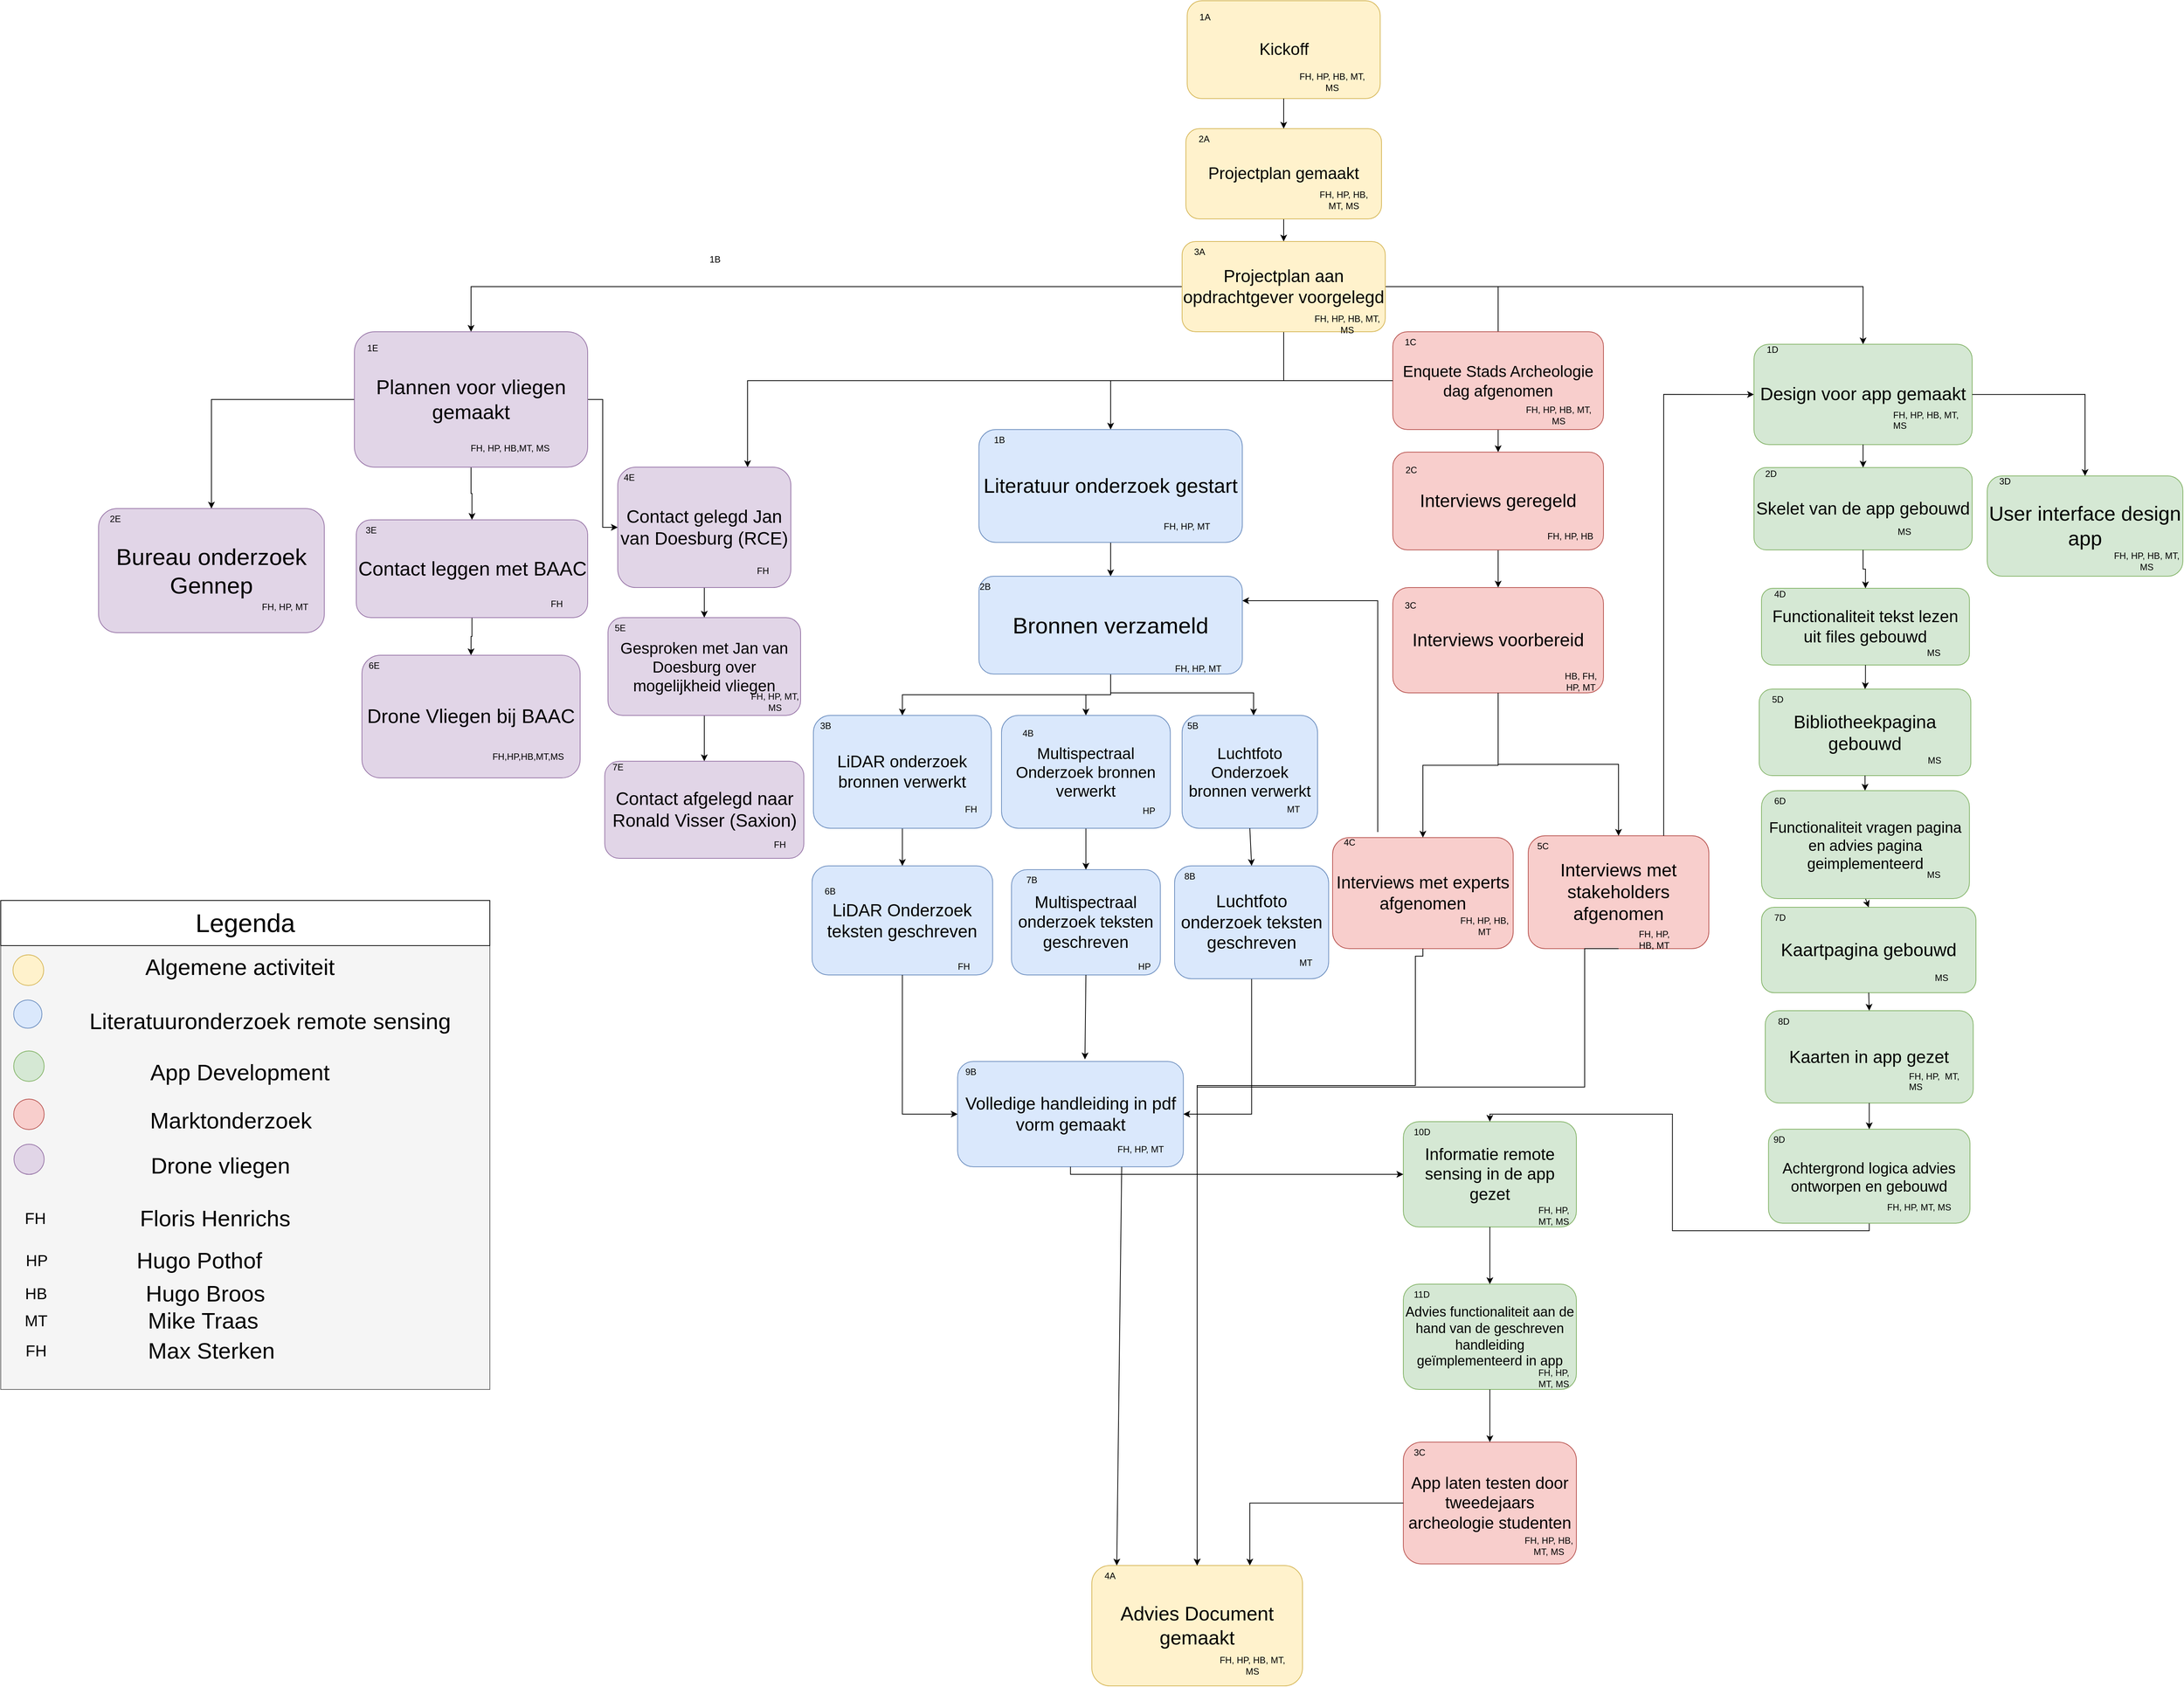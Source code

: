 <mxfile version="22.1.17" type="gitlab">
  <diagram name="Pagina-1" id="hC3suqmQke7wl9KMhECB">
    <mxGraphModel dx="5854" dy="2228" grid="1" gridSize="10" guides="1" tooltips="1" connect="1" arrows="1" fold="1" page="1" pageScale="1" pageWidth="827" pageHeight="1169" math="0" shadow="0">
      <root>
        <mxCell id="0" />
        <mxCell id="1" parent="0" />
        <mxCell id="HLW4yrqOA1MUcVgEDOPn-8" value="" style="edgeStyle=orthogonalEdgeStyle;rounded=0;orthogonalLoop=1;jettySize=auto;html=1;" edge="1" parent="1" source="HLW4yrqOA1MUcVgEDOPn-5" target="HLW4yrqOA1MUcVgEDOPn-7">
          <mxGeometry relative="1" as="geometry" />
        </mxCell>
        <mxCell id="HLW4yrqOA1MUcVgEDOPn-10" value="" style="edgeStyle=orthogonalEdgeStyle;rounded=0;orthogonalLoop=1;jettySize=auto;html=1;entryX=0.5;entryY=0;entryDx=0;entryDy=0;" edge="1" parent="1" source="HLW4yrqOA1MUcVgEDOPn-5" target="HLW4yrqOA1MUcVgEDOPn-132">
          <mxGeometry relative="1" as="geometry" />
        </mxCell>
        <mxCell id="HLW4yrqOA1MUcVgEDOPn-12" value="" style="edgeStyle=orthogonalEdgeStyle;rounded=0;orthogonalLoop=1;jettySize=auto;html=1;" edge="1" parent="1" source="HLW4yrqOA1MUcVgEDOPn-5" target="HLW4yrqOA1MUcVgEDOPn-11">
          <mxGeometry relative="1" as="geometry" />
        </mxCell>
        <mxCell id="HLW4yrqOA1MUcVgEDOPn-18" value="" style="edgeStyle=orthogonalEdgeStyle;rounded=0;orthogonalLoop=1;jettySize=auto;html=1;" edge="1" parent="1" source="HLW4yrqOA1MUcVgEDOPn-7" target="HLW4yrqOA1MUcVgEDOPn-13">
          <mxGeometry relative="1" as="geometry" />
        </mxCell>
        <mxCell id="HLW4yrqOA1MUcVgEDOPn-17" value="" style="edgeStyle=orthogonalEdgeStyle;rounded=0;orthogonalLoop=1;jettySize=auto;html=1;" edge="1" parent="1" source="HLW4yrqOA1MUcVgEDOPn-11" target="HLW4yrqOA1MUcVgEDOPn-14">
          <mxGeometry relative="1" as="geometry" />
        </mxCell>
        <mxCell id="HLW4yrqOA1MUcVgEDOPn-22" value="" style="edgeStyle=orthogonalEdgeStyle;rounded=0;orthogonalLoop=1;jettySize=auto;html=1;" edge="1" parent="1" source="HLW4yrqOA1MUcVgEDOPn-13" target="HLW4yrqOA1MUcVgEDOPn-20">
          <mxGeometry relative="1" as="geometry" />
        </mxCell>
        <mxCell id="HLW4yrqOA1MUcVgEDOPn-23" value="" style="edgeStyle=orthogonalEdgeStyle;rounded=0;orthogonalLoop=1;jettySize=auto;html=1;" edge="1" parent="1" source="HLW4yrqOA1MUcVgEDOPn-13" target="HLW4yrqOA1MUcVgEDOPn-19">
          <mxGeometry relative="1" as="geometry" />
        </mxCell>
        <mxCell id="HLW4yrqOA1MUcVgEDOPn-24" value="" style="edgeStyle=orthogonalEdgeStyle;rounded=0;orthogonalLoop=1;jettySize=auto;html=1;" edge="1" parent="1" source="HLW4yrqOA1MUcVgEDOPn-13" target="HLW4yrqOA1MUcVgEDOPn-21">
          <mxGeometry relative="1" as="geometry">
            <Array as="points">
              <mxPoint x="25" y="990" />
              <mxPoint x="215" y="990" />
            </Array>
          </mxGeometry>
        </mxCell>
        <mxCell id="HLW4yrqOA1MUcVgEDOPn-59" value="" style="edgeStyle=orthogonalEdgeStyle;rounded=0;orthogonalLoop=1;jettySize=auto;html=1;" edge="1" parent="1" source="HLW4yrqOA1MUcVgEDOPn-55" target="HLW4yrqOA1MUcVgEDOPn-58">
          <mxGeometry relative="1" as="geometry" />
        </mxCell>
        <mxCell id="HLW4yrqOA1MUcVgEDOPn-61" value="" style="edgeStyle=orthogonalEdgeStyle;rounded=0;orthogonalLoop=1;jettySize=auto;html=1;" edge="1" parent="1" source="HLW4yrqOA1MUcVgEDOPn-55" target="HLW4yrqOA1MUcVgEDOPn-60">
          <mxGeometry relative="1" as="geometry" />
        </mxCell>
        <mxCell id="HLW4yrqOA1MUcVgEDOPn-65" value="" style="edgeStyle=orthogonalEdgeStyle;rounded=0;orthogonalLoop=1;jettySize=auto;html=1;" edge="1" parent="1" source="HLW4yrqOA1MUcVgEDOPn-55" target="HLW4yrqOA1MUcVgEDOPn-64">
          <mxGeometry relative="1" as="geometry" />
        </mxCell>
        <mxCell id="HLW4yrqOA1MUcVgEDOPn-56" value="1B" style="text;whiteSpace=wrap;html=1;" vertex="1" parent="1">
          <mxGeometry x="-510" y="400" width="50" height="40" as="geometry" />
        </mxCell>
        <mxCell id="HLW4yrqOA1MUcVgEDOPn-57" value="" style="endArrow=classic;html=1;rounded=0;entryX=0.5;entryY=0;entryDx=0;entryDy=0;exitX=0;exitY=0.5;exitDx=0;exitDy=0;strokeColor=default;edgeStyle=orthogonalEdgeStyle;" edge="1" parent="1" source="HLW4yrqOA1MUcVgEDOPn-5" target="HLW4yrqOA1MUcVgEDOPn-55">
          <mxGeometry width="50" height="50" relative="1" as="geometry">
            <mxPoint x="-100" y="600" as="sourcePoint" />
            <mxPoint x="-50" y="550" as="targetPoint" />
          </mxGeometry>
        </mxCell>
        <mxCell id="HLW4yrqOA1MUcVgEDOPn-69" value="" style="edgeStyle=orthogonalEdgeStyle;rounded=0;orthogonalLoop=1;jettySize=auto;html=1;" edge="1" parent="1" source="HLW4yrqOA1MUcVgEDOPn-58" target="HLW4yrqOA1MUcVgEDOPn-62">
          <mxGeometry relative="1" as="geometry" />
        </mxCell>
        <mxCell id="HLW4yrqOA1MUcVgEDOPn-67" value="" style="edgeStyle=orthogonalEdgeStyle;rounded=0;orthogonalLoop=1;jettySize=auto;html=1;entryX=0.5;entryY=0;entryDx=0;entryDy=0;" edge="1" parent="1" source="HLW4yrqOA1MUcVgEDOPn-64" target="HLW4yrqOA1MUcVgEDOPn-117">
          <mxGeometry relative="1" as="geometry" />
        </mxCell>
        <mxCell id="HLW4yrqOA1MUcVgEDOPn-81" value="" style="group" vertex="1" connectable="0" parent="1">
          <mxGeometry x="110" y="1160" width="190" height="90" as="geometry" />
        </mxCell>
        <mxCell id="HLW4yrqOA1MUcVgEDOPn-234" value="" style="group" vertex="1" connectable="0" parent="HLW4yrqOA1MUcVgEDOPn-81">
          <mxGeometry x="10" y="-140" width="180" height="150" as="geometry" />
        </mxCell>
        <mxCell id="HLW4yrqOA1MUcVgEDOPn-21" value="&lt;font style=&quot;font-size: 21px;&quot;&gt;Luchtfoto Onderzoek bronnen verwerkt&lt;/font&gt;" style="whiteSpace=wrap;html=1;rounded=1;fillColor=#dae8fc;strokeColor=#6c8ebf;" vertex="1" parent="HLW4yrqOA1MUcVgEDOPn-234">
          <mxGeometry width="180" height="150" as="geometry" />
        </mxCell>
        <mxCell id="HLW4yrqOA1MUcVgEDOPn-45" value="5B" style="text;whiteSpace=wrap;html=1;" vertex="1" parent="HLW4yrqOA1MUcVgEDOPn-234">
          <mxGeometry x="5.294" width="42.353" height="66.667" as="geometry" />
        </mxCell>
        <mxCell id="HLW4yrqOA1MUcVgEDOPn-91" value="MT" style="text;html=1;strokeColor=none;fillColor=none;align=center;verticalAlign=middle;whiteSpace=wrap;rounded=0;" vertex="1" parent="HLW4yrqOA1MUcVgEDOPn-234">
          <mxGeometry x="116.471" y="100" width="63.529" height="50" as="geometry" />
        </mxCell>
        <mxCell id="HLW4yrqOA1MUcVgEDOPn-82" value="" style="group" vertex="1" connectable="0" parent="1">
          <mxGeometry x="-100" y="1295" width="210.0" height="90" as="geometry" />
        </mxCell>
        <mxCell id="HLW4yrqOA1MUcVgEDOPn-236" value="" style="group" vertex="1" connectable="0" parent="HLW4yrqOA1MUcVgEDOPn-82">
          <mxGeometry x="2.16" y="-70" width="207.84" height="153.333" as="geometry" />
        </mxCell>
        <mxCell id="HLW4yrqOA1MUcVgEDOPn-73" value="&lt;font style=&quot;font-size: 22px;&quot;&gt;Multispectraal onderzoek teksten geschreven&lt;/font&gt;" style="whiteSpace=wrap;html=1;rounded=1;fillColor=#dae8fc;strokeColor=#6c8ebf;" vertex="1" parent="HLW4yrqOA1MUcVgEDOPn-236">
          <mxGeometry x="-8.92" width="197.84" height="140" as="geometry" />
        </mxCell>
        <mxCell id="HLW4yrqOA1MUcVgEDOPn-74" value="7B" style="text;whiteSpace=wrap;html=1;" vertex="1" parent="HLW4yrqOA1MUcVgEDOPn-236">
          <mxGeometry x="8.617" width="54.956" height="62.222" as="geometry" />
        </mxCell>
        <mxCell id="HLW4yrqOA1MUcVgEDOPn-238" value="HP" style="text;html=1;strokeColor=none;fillColor=none;align=center;verticalAlign=middle;whiteSpace=wrap;rounded=0;" vertex="1" parent="HLW4yrqOA1MUcVgEDOPn-236">
          <mxGeometry x="127.84" y="105" width="80.0" height="48.333" as="geometry" />
        </mxCell>
        <mxCell id="HLW4yrqOA1MUcVgEDOPn-83" value="" style="group" vertex="1" connectable="0" parent="1">
          <mxGeometry x="-370" y="1240" width="240" height="145" as="geometry" />
        </mxCell>
        <mxCell id="HLW4yrqOA1MUcVgEDOPn-70" value="&lt;font style=&quot;font-size: 23px;&quot;&gt;LiDAR Onderzoek teksten geschreven&lt;/font&gt;" style="whiteSpace=wrap;html=1;rounded=1;fillColor=#dae8fc;strokeColor=#6c8ebf;" vertex="1" parent="HLW4yrqOA1MUcVgEDOPn-83">
          <mxGeometry x="-1.76" y="-20" width="240.0" height="145" as="geometry" />
        </mxCell>
        <mxCell id="HLW4yrqOA1MUcVgEDOPn-71" value="6B" style="text;whiteSpace=wrap;html=1;" vertex="1" parent="HLW4yrqOA1MUcVgEDOPn-83">
          <mxGeometry x="13.333" width="66.667" height="64.444" as="geometry" />
        </mxCell>
        <mxCell id="HLW4yrqOA1MUcVgEDOPn-72" value="FH" style="text;html=1;strokeColor=none;fillColor=none;align=center;verticalAlign=middle;whiteSpace=wrap;rounded=0;" vertex="1" parent="HLW4yrqOA1MUcVgEDOPn-83">
          <mxGeometry x="160.0" y="89.997" width="80.0" height="48.333" as="geometry" />
        </mxCell>
        <mxCell id="HLW4yrqOA1MUcVgEDOPn-85" value="" style="endArrow=classic;html=1;rounded=0;entryX=0.5;entryY=0;entryDx=0;entryDy=0;exitX=0.5;exitY=1;exitDx=0;exitDy=0;" edge="1" parent="1" source="HLW4yrqOA1MUcVgEDOPn-21" target="HLW4yrqOA1MUcVgEDOPn-76">
          <mxGeometry width="50" height="50" relative="1" as="geometry">
            <mxPoint x="75" y="1135" as="sourcePoint" />
            <mxPoint x="125" y="1085" as="targetPoint" />
          </mxGeometry>
        </mxCell>
        <mxCell id="HLW4yrqOA1MUcVgEDOPn-86" value="" style="endArrow=classic;html=1;rounded=0;entryX=0.5;entryY=0;entryDx=0;entryDy=0;exitX=0.5;exitY=1;exitDx=0;exitDy=0;" edge="1" parent="1" source="HLW4yrqOA1MUcVgEDOPn-20" target="HLW4yrqOA1MUcVgEDOPn-73">
          <mxGeometry width="50" height="50" relative="1" as="geometry">
            <mxPoint x="-15" y="1095" as="sourcePoint" />
            <mxPoint x="-15" y="1135" as="targetPoint" />
          </mxGeometry>
        </mxCell>
        <mxCell id="HLW4yrqOA1MUcVgEDOPn-88" value="" style="endArrow=classic;html=1;rounded=0;entryX=0.5;entryY=0;entryDx=0;entryDy=0;exitX=0.5;exitY=1;exitDx=0;exitDy=0;" edge="1" parent="1" source="HLW4yrqOA1MUcVgEDOPn-19" target="HLW4yrqOA1MUcVgEDOPn-70">
          <mxGeometry width="50" height="50" relative="1" as="geometry">
            <mxPoint x="-225" y="1095" as="sourcePoint" />
            <mxPoint x="-225" y="1135" as="targetPoint" />
          </mxGeometry>
        </mxCell>
        <mxCell id="HLW4yrqOA1MUcVgEDOPn-105" value="" style="group" vertex="1" connectable="0" parent="1">
          <mxGeometry x="320" y="1175" width="240" height="155" as="geometry" />
        </mxCell>
        <mxCell id="HLW4yrqOA1MUcVgEDOPn-25" value="&lt;font style=&quot;font-size: 23px;&quot;&gt;Interviews met experts afgenomen&lt;/font&gt;" style="whiteSpace=wrap;html=1;rounded=1;fillColor=#f8cecc;strokeColor=#b85450;" vertex="1" parent="HLW4yrqOA1MUcVgEDOPn-105">
          <mxGeometry y="7.381" width="240.0" height="147.619" as="geometry" />
        </mxCell>
        <mxCell id="HLW4yrqOA1MUcVgEDOPn-46" value="4C" style="text;whiteSpace=wrap;html=1;" vertex="1" parent="HLW4yrqOA1MUcVgEDOPn-105">
          <mxGeometry x="12.632" width="63.158" height="59.048" as="geometry" />
        </mxCell>
        <mxCell id="HLW4yrqOA1MUcVgEDOPn-104" value="FH, HP, HB, MT" style="text;html=1;strokeColor=none;fillColor=none;align=center;verticalAlign=middle;whiteSpace=wrap;rounded=0;" vertex="1" parent="HLW4yrqOA1MUcVgEDOPn-105">
          <mxGeometry x="164.211" y="103.333" width="75.789" height="44.286" as="geometry" />
        </mxCell>
        <mxCell id="HLW4yrqOA1MUcVgEDOPn-110" value="" style="group" vertex="1" connectable="0" parent="1">
          <mxGeometry x="580" y="1180" width="240" height="170" as="geometry" />
        </mxCell>
        <mxCell id="HLW4yrqOA1MUcVgEDOPn-111" value="&lt;font style=&quot;font-size: 24px;&quot;&gt;Interviews met stakeholders afgenomen&lt;/font&gt;" style="whiteSpace=wrap;html=1;rounded=1;fillColor=#f8cecc;strokeColor=#b85450;" vertex="1" parent="HLW4yrqOA1MUcVgEDOPn-110">
          <mxGeometry width="240" height="150" as="geometry" />
        </mxCell>
        <mxCell id="HLW4yrqOA1MUcVgEDOPn-112" value="5C" style="text;whiteSpace=wrap;html=1;" vertex="1" parent="HLW4yrqOA1MUcVgEDOPn-110">
          <mxGeometry x="10.435" width="52.174" height="64.762" as="geometry" />
        </mxCell>
        <mxCell id="HLW4yrqOA1MUcVgEDOPn-113" value="FH, HP, HB, MT" style="text;html=1;strokeColor=none;fillColor=none;align=center;verticalAlign=middle;whiteSpace=wrap;rounded=0;" vertex="1" parent="HLW4yrqOA1MUcVgEDOPn-110">
          <mxGeometry x="135.652" y="113.333" width="62.609" height="48.571" as="geometry" />
        </mxCell>
        <mxCell id="HLW4yrqOA1MUcVgEDOPn-114" value="" style="group" vertex="1" connectable="0" parent="1">
          <mxGeometry x="400" y="680" width="280" height="120" as="geometry" />
        </mxCell>
        <mxCell id="HLW4yrqOA1MUcVgEDOPn-11" value="&lt;font style=&quot;font-size: 24px;&quot;&gt;Interviews geregeld&lt;/font&gt;" style="whiteSpace=wrap;html=1;rounded=1;fillColor=#f8cecc;strokeColor=#b85450;" vertex="1" parent="HLW4yrqOA1MUcVgEDOPn-114">
          <mxGeometry y="-10" width="280" height="130" as="geometry" />
        </mxCell>
        <mxCell id="HLW4yrqOA1MUcVgEDOPn-48" value="2C" style="text;whiteSpace=wrap;html=1;" vertex="1" parent="HLW4yrqOA1MUcVgEDOPn-114">
          <mxGeometry x="14.737" width="73.684" height="36" as="geometry" />
        </mxCell>
        <mxCell id="HLW4yrqOA1MUcVgEDOPn-102" value="FH, HP, HB" style="text;html=1;strokeColor=none;fillColor=none;align=center;verticalAlign=middle;whiteSpace=wrap;rounded=0;" vertex="1" parent="HLW4yrqOA1MUcVgEDOPn-114">
          <mxGeometry x="191.579" y="84" width="88.421" height="36" as="geometry" />
        </mxCell>
        <mxCell id="HLW4yrqOA1MUcVgEDOPn-115" value="" style="group" vertex="1" connectable="0" parent="1">
          <mxGeometry x="430" y="850" width="260" height="180" as="geometry" />
        </mxCell>
        <mxCell id="HLW4yrqOA1MUcVgEDOPn-224" value="" style="group" vertex="1" connectable="0" parent="HLW4yrqOA1MUcVgEDOPn-115">
          <mxGeometry x="-30" width="280" height="140" as="geometry" />
        </mxCell>
        <mxCell id="HLW4yrqOA1MUcVgEDOPn-14" value="&lt;font style=&quot;font-size: 24px;&quot;&gt;Interviews voorbereid&lt;/font&gt;" style="whiteSpace=wrap;html=1;rounded=1;fillColor=#f8cecc;strokeColor=#b85450;" vertex="1" parent="HLW4yrqOA1MUcVgEDOPn-224">
          <mxGeometry width="280" height="140" as="geometry" />
        </mxCell>
        <mxCell id="HLW4yrqOA1MUcVgEDOPn-47" value="3C" style="text;whiteSpace=wrap;html=1;" vertex="1" parent="HLW4yrqOA1MUcVgEDOPn-224">
          <mxGeometry x="14" y="10" width="50" height="40" as="geometry" />
        </mxCell>
        <mxCell id="HLW4yrqOA1MUcVgEDOPn-103" value="HB, FH, HP, MT" style="text;html=1;strokeColor=none;fillColor=none;align=center;verticalAlign=middle;whiteSpace=wrap;rounded=0;" vertex="1" parent="HLW4yrqOA1MUcVgEDOPn-224">
          <mxGeometry x="220" y="110" width="60" height="30" as="geometry" />
        </mxCell>
        <mxCell id="HLW4yrqOA1MUcVgEDOPn-116" value="" style="endArrow=classic;html=1;rounded=0;exitX=0.5;exitY=1;exitDx=0;exitDy=0;entryX=0.5;entryY=0;entryDx=0;entryDy=0;edgeStyle=orthogonalEdgeStyle;" edge="1" parent="1" source="HLW4yrqOA1MUcVgEDOPn-14" target="HLW4yrqOA1MUcVgEDOPn-25">
          <mxGeometry width="50" height="50" relative="1" as="geometry">
            <mxPoint x="770" y="915.5" as="sourcePoint" />
            <mxPoint x="820" y="865.5" as="targetPoint" />
          </mxGeometry>
        </mxCell>
        <mxCell id="HLW4yrqOA1MUcVgEDOPn-119" value="" style="edgeStyle=orthogonalEdgeStyle;rounded=0;orthogonalLoop=1;jettySize=auto;html=1;" edge="1" parent="1" source="HLW4yrqOA1MUcVgEDOPn-117" target="HLW4yrqOA1MUcVgEDOPn-66">
          <mxGeometry relative="1" as="geometry" />
        </mxCell>
        <mxCell id="HLW4yrqOA1MUcVgEDOPn-121" value="" style="group" vertex="1" connectable="0" parent="1">
          <mxGeometry x="400" y="510" width="280" height="130" as="geometry" />
        </mxCell>
        <mxCell id="HLW4yrqOA1MUcVgEDOPn-122" value="&lt;font style=&quot;font-size: 21px;&quot;&gt;Enquete Stads Archeologie dag afgenomen&lt;/font&gt;" style="whiteSpace=wrap;html=1;rounded=1;fillColor=#f8cecc;strokeColor=#b85450;" vertex="1" parent="HLW4yrqOA1MUcVgEDOPn-121">
          <mxGeometry width="280" height="130" as="geometry" />
        </mxCell>
        <mxCell id="HLW4yrqOA1MUcVgEDOPn-123" value="1C" style="text;whiteSpace=wrap;html=1;" vertex="1" parent="HLW4yrqOA1MUcVgEDOPn-121">
          <mxGeometry x="14.211" width="71.053" height="39" as="geometry" />
        </mxCell>
        <mxCell id="HLW4yrqOA1MUcVgEDOPn-124" value="FH, HP, HB, MT, MS" style="text;html=1;strokeColor=none;fillColor=none;align=center;verticalAlign=middle;whiteSpace=wrap;rounded=0;" vertex="1" parent="HLW4yrqOA1MUcVgEDOPn-121">
          <mxGeometry x="170.526" y="91" width="99.474" height="39" as="geometry" />
        </mxCell>
        <mxCell id="HLW4yrqOA1MUcVgEDOPn-126" value="" style="group" vertex="1" connectable="0" parent="1">
          <mxGeometry x="-970" y="940" width="290" height="170" as="geometry" />
        </mxCell>
        <mxCell id="HLW4yrqOA1MUcVgEDOPn-62" value="&lt;font style=&quot;font-size: 26px;&quot;&gt;Drone Vliegen bij BAAC&lt;/font&gt;" style="whiteSpace=wrap;html=1;fillColor=#e1d5e7;strokeColor=#9673a6;rounded=1;" vertex="1" parent="HLW4yrqOA1MUcVgEDOPn-126">
          <mxGeometry width="290" height="162.99" as="geometry" />
        </mxCell>
        <mxCell id="HLW4yrqOA1MUcVgEDOPn-97" value="FH,HP,HB,MT,MS" style="text;html=1;strokeColor=none;fillColor=none;align=center;verticalAlign=middle;whiteSpace=wrap;rounded=0;" vertex="1" parent="HLW4yrqOA1MUcVgEDOPn-126">
          <mxGeometry x="151.591" y="99.897" width="138.409" height="70.103" as="geometry" />
        </mxCell>
        <mxCell id="HLW4yrqOA1MUcVgEDOPn-220" value="6E" style="text;whiteSpace=wrap;html=1;" vertex="1" parent="HLW4yrqOA1MUcVgEDOPn-126">
          <mxGeometry x="6.591" width="65.909" height="56.082" as="geometry" />
        </mxCell>
        <mxCell id="HLW4yrqOA1MUcVgEDOPn-128" value="" style="endArrow=classic;html=1;rounded=0;entryX=0.75;entryY=0;entryDx=0;entryDy=0;exitX=0;exitY=0.5;exitDx=0;exitDy=0;edgeStyle=orthogonalEdgeStyle;" edge="1" parent="1" source="HLW4yrqOA1MUcVgEDOPn-122" target="HLW4yrqOA1MUcVgEDOPn-64">
          <mxGeometry width="50" height="50" relative="1" as="geometry">
            <mxPoint x="-120" y="990" as="sourcePoint" />
            <mxPoint x="-70" y="940" as="targetPoint" />
          </mxGeometry>
        </mxCell>
        <mxCell id="HLW4yrqOA1MUcVgEDOPn-129" value="" style="group" vertex="1" connectable="0" parent="1">
          <mxGeometry x="150" y="80" width="240" height="430" as="geometry" />
        </mxCell>
        <mxCell id="HLW4yrqOA1MUcVgEDOPn-6" value="" style="edgeStyle=orthogonalEdgeStyle;rounded=0;orthogonalLoop=1;jettySize=auto;html=1;" edge="1" parent="HLW4yrqOA1MUcVgEDOPn-129" source="HLW4yrqOA1MUcVgEDOPn-3" target="HLW4yrqOA1MUcVgEDOPn-5">
          <mxGeometry relative="1" as="geometry" />
        </mxCell>
        <mxCell id="HLW4yrqOA1MUcVgEDOPn-171" value="" style="group" vertex="1" connectable="0" parent="HLW4yrqOA1MUcVgEDOPn-129">
          <mxGeometry x="-30" y="310" width="270" height="120" as="geometry" />
        </mxCell>
        <mxCell id="HLW4yrqOA1MUcVgEDOPn-5" value="&lt;font style=&quot;font-size: 23px;&quot;&gt;Projectplan aan opdrachtgever voorgelegd&lt;/font&gt;" style="whiteSpace=wrap;html=1;rounded=1;fillColor=#fff2cc;strokeColor=#d6b656;" vertex="1" parent="HLW4yrqOA1MUcVgEDOPn-171">
          <mxGeometry width="270" height="120" as="geometry" />
        </mxCell>
        <mxCell id="HLW4yrqOA1MUcVgEDOPn-40" value="3A" style="text;whiteSpace=wrap;html=1;" vertex="1" parent="HLW4yrqOA1MUcVgEDOPn-171">
          <mxGeometry x="14.211" width="71.053" height="53.333" as="geometry" />
        </mxCell>
        <mxCell id="HLW4yrqOA1MUcVgEDOPn-101" value="FH, HP, HB, MT, MS" style="text;html=1;strokeColor=none;fillColor=none;align=center;verticalAlign=middle;whiteSpace=wrap;rounded=0;" vertex="1" parent="HLW4yrqOA1MUcVgEDOPn-171">
          <mxGeometry x="169.996" y="90" width="99.474" height="40" as="geometry" />
        </mxCell>
        <mxCell id="HLW4yrqOA1MUcVgEDOPn-172" value="" style="group" vertex="1" connectable="0" parent="HLW4yrqOA1MUcVgEDOPn-129">
          <mxGeometry x="10" y="170" width="220" height="110" as="geometry" />
        </mxCell>
        <mxCell id="HLW4yrqOA1MUcVgEDOPn-3" value="&lt;font style=&quot;font-size: 22px;&quot;&gt;Projectplan gemaakt&lt;/font&gt;" style="whiteSpace=wrap;html=1;rounded=1;fillColor=#fff2cc;strokeColor=#d6b656;" vertex="1" parent="HLW4yrqOA1MUcVgEDOPn-172">
          <mxGeometry x="-35" y="-10" width="260" height="120" as="geometry" />
        </mxCell>
        <mxCell id="HLW4yrqOA1MUcVgEDOPn-100" value="FH, HP, HB, MT, MS" style="text;html=1;strokeColor=none;fillColor=none;align=center;verticalAlign=middle;whiteSpace=wrap;rounded=0;" vertex="1" parent="HLW4yrqOA1MUcVgEDOPn-172">
          <mxGeometry x="140" y="70" width="70" height="30" as="geometry" />
        </mxCell>
        <mxCell id="HLW4yrqOA1MUcVgEDOPn-173" value="" style="group" vertex="1" connectable="0" parent="HLW4yrqOA1MUcVgEDOPn-129">
          <mxGeometry x="-40" y="-10" width="270" height="130" as="geometry" />
        </mxCell>
        <mxCell id="HLW4yrqOA1MUcVgEDOPn-2" value="&lt;font style=&quot;font-size: 22px;&quot;&gt;Kickoff&lt;/font&gt;" style="rounded=1;whiteSpace=wrap;html=1;fillColor=#fff2cc;strokeColor=#d6b656;" vertex="1" parent="HLW4yrqOA1MUcVgEDOPn-173">
          <mxGeometry x="16.75" width="256.5" height="130" as="geometry" />
        </mxCell>
        <mxCell id="HLW4yrqOA1MUcVgEDOPn-34" value="FH, HP, HB, MT, MS" style="text;html=1;strokeColor=none;fillColor=none;align=center;verticalAlign=middle;whiteSpace=wrap;rounded=0;" vertex="1" parent="HLW4yrqOA1MUcVgEDOPn-173">
          <mxGeometry x="162" y="86.667" width="94.5" height="43.333" as="geometry" />
        </mxCell>
        <mxCell id="HLW4yrqOA1MUcVgEDOPn-38" value="1A" style="text;html=1;strokeColor=none;fillColor=none;align=center;verticalAlign=middle;whiteSpace=wrap;rounded=0;" vertex="1" parent="HLW4yrqOA1MUcVgEDOPn-173">
          <mxGeometry width="81" height="43.333" as="geometry" />
        </mxCell>
        <mxCell id="HLW4yrqOA1MUcVgEDOPn-229" value="" style="endArrow=classic;html=1;rounded=0;entryX=0.5;entryY=0;entryDx=0;entryDy=0;exitX=0.5;exitY=1;exitDx=0;exitDy=0;" edge="1" parent="HLW4yrqOA1MUcVgEDOPn-129" source="HLW4yrqOA1MUcVgEDOPn-2" target="HLW4yrqOA1MUcVgEDOPn-3">
          <mxGeometry width="50" height="50" relative="1" as="geometry">
            <mxPoint x="160" y="240" as="sourcePoint" />
            <mxPoint x="210" y="190" as="targetPoint" />
          </mxGeometry>
        </mxCell>
        <mxCell id="HLW4yrqOA1MUcVgEDOPn-39" value="2A" style="text;whiteSpace=wrap;html=1;" vertex="1" parent="HLW4yrqOA1MUcVgEDOPn-129">
          <mxGeometry x="-10" y="160" width="50" height="40" as="geometry" />
        </mxCell>
        <mxCell id="HLW4yrqOA1MUcVgEDOPn-130" value="" style="endArrow=classic;html=1;rounded=0;entryX=1;entryY=0.25;entryDx=0;entryDy=0;exitX=0.75;exitY=0;exitDx=0;exitDy=0;edgeStyle=orthogonalEdgeStyle;" edge="1" parent="1" source="HLW4yrqOA1MUcVgEDOPn-46" target="HLW4yrqOA1MUcVgEDOPn-13">
          <mxGeometry width="50" height="50" relative="1" as="geometry">
            <mxPoint x="390" y="1040" as="sourcePoint" />
            <mxPoint x="490" y="1150" as="targetPoint" />
          </mxGeometry>
        </mxCell>
        <mxCell id="HLW4yrqOA1MUcVgEDOPn-135" value="" style="endArrow=classic;html=1;rounded=0;entryX=0;entryY=0.5;entryDx=0;entryDy=0;exitX=0.75;exitY=0;exitDx=0;exitDy=0;edgeStyle=orthogonalEdgeStyle;" edge="1" parent="1" source="HLW4yrqOA1MUcVgEDOPn-111" target="HLW4yrqOA1MUcVgEDOPn-132">
          <mxGeometry width="50" height="50" relative="1" as="geometry">
            <mxPoint x="590" y="1110" as="sourcePoint" />
            <mxPoint x="640" y="1060" as="targetPoint" />
          </mxGeometry>
        </mxCell>
        <mxCell id="HLW4yrqOA1MUcVgEDOPn-144" value="" style="group" vertex="1" connectable="0" parent="1">
          <mxGeometry x="-150" y="1480" width="300" height="140" as="geometry" />
        </mxCell>
        <mxCell id="HLW4yrqOA1MUcVgEDOPn-145" value="&lt;font style=&quot;font-size: 23px;&quot;&gt;Volledige handleiding in pdf vorm gemaakt&lt;/font&gt;" style="whiteSpace=wrap;html=1;rounded=1;fillColor=#dae8fc;strokeColor=#6c8ebf;" vertex="1" parent="HLW4yrqOA1MUcVgEDOPn-144">
          <mxGeometry x="-28.333" width="300" height="140" as="geometry" />
        </mxCell>
        <mxCell id="HLW4yrqOA1MUcVgEDOPn-146" value="9B" style="text;whiteSpace=wrap;html=1;" vertex="1" parent="HLW4yrqOA1MUcVgEDOPn-144">
          <mxGeometry x="-20" width="83.333" height="62.222" as="geometry" />
        </mxCell>
        <mxCell id="HLW4yrqOA1MUcVgEDOPn-147" value="FH, HP, MT" style="text;html=1;strokeColor=none;fillColor=none;align=center;verticalAlign=middle;whiteSpace=wrap;rounded=0;" vertex="1" parent="HLW4yrqOA1MUcVgEDOPn-144">
          <mxGeometry x="164.74" y="93.333" width="100" height="46.667" as="geometry" />
        </mxCell>
        <mxCell id="HLW4yrqOA1MUcVgEDOPn-149" value="" style="endArrow=classic;html=1;rounded=0;exitX=0.5;exitY=1;exitDx=0;exitDy=0;entryX=0;entryY=0.5;entryDx=0;entryDy=0;edgeStyle=orthogonalEdgeStyle;" edge="1" parent="1" source="HLW4yrqOA1MUcVgEDOPn-70" target="HLW4yrqOA1MUcVgEDOPn-145">
          <mxGeometry width="50" height="50" relative="1" as="geometry">
            <mxPoint x="140" y="1500" as="sourcePoint" />
            <mxPoint x="190" y="1450" as="targetPoint" />
          </mxGeometry>
        </mxCell>
        <mxCell id="HLW4yrqOA1MUcVgEDOPn-150" value="" style="endArrow=classic;html=1;rounded=0;entryX=0.564;entryY=-0.02;entryDx=0;entryDy=0;exitX=0.5;exitY=1;exitDx=0;exitDy=0;entryPerimeter=0;" edge="1" parent="1" source="HLW4yrqOA1MUcVgEDOPn-73" target="HLW4yrqOA1MUcVgEDOPn-145">
          <mxGeometry width="50" height="50" relative="1" as="geometry">
            <mxPoint x="140" y="1530" as="sourcePoint" />
            <mxPoint x="190" y="1480" as="targetPoint" />
          </mxGeometry>
        </mxCell>
        <mxCell id="HLW4yrqOA1MUcVgEDOPn-151" value="" style="endArrow=classic;html=1;rounded=0;entryX=1;entryY=0.5;entryDx=0;entryDy=0;exitX=0.5;exitY=1;exitDx=0;exitDy=0;edgeStyle=orthogonalEdgeStyle;" edge="1" parent="1" source="HLW4yrqOA1MUcVgEDOPn-76" target="HLW4yrqOA1MUcVgEDOPn-145">
          <mxGeometry width="50" height="50" relative="1" as="geometry">
            <mxPoint x="140" y="1530" as="sourcePoint" />
            <mxPoint x="190" y="1480" as="targetPoint" />
          </mxGeometry>
        </mxCell>
        <mxCell id="HLW4yrqOA1MUcVgEDOPn-154" value="" style="group" vertex="1" connectable="0" parent="1">
          <mxGeometry x="414" y="1560" width="230" height="140" as="geometry" />
        </mxCell>
        <mxCell id="HLW4yrqOA1MUcVgEDOPn-155" value="&lt;font style=&quot;font-size: 22px;&quot;&gt;Informatie remote sensing in de app gezet&lt;/font&gt;" style="whiteSpace=wrap;html=1;rounded=1;fillColor=#d5e8d4;strokeColor=#82b366;" vertex="1" parent="HLW4yrqOA1MUcVgEDOPn-154">
          <mxGeometry width="230" height="140" as="geometry" />
        </mxCell>
        <mxCell id="HLW4yrqOA1MUcVgEDOPn-156" value="10D" style="text;whiteSpace=wrap;html=1;" vertex="1" parent="HLW4yrqOA1MUcVgEDOPn-154">
          <mxGeometry x="12.105" width="60.526" height="56" as="geometry" />
        </mxCell>
        <mxCell id="HLW4yrqOA1MUcVgEDOPn-159" value="FH, HP, MT, MS" style="text;html=1;strokeColor=none;fillColor=none;align=center;verticalAlign=middle;whiteSpace=wrap;rounded=0;" vertex="1" parent="HLW4yrqOA1MUcVgEDOPn-154">
          <mxGeometry x="170" y="110" width="60" height="30" as="geometry" />
        </mxCell>
        <mxCell id="HLW4yrqOA1MUcVgEDOPn-157" value="" style="endArrow=classic;html=1;rounded=0;entryX=0.5;entryY=0;entryDx=0;entryDy=0;exitX=0.5;exitY=1;exitDx=0;exitDy=0;edgeStyle=orthogonalEdgeStyle;" edge="1" parent="1" source="HLW4yrqOA1MUcVgEDOPn-202" target="HLW4yrqOA1MUcVgEDOPn-155">
          <mxGeometry width="50" height="50" relative="1" as="geometry">
            <mxPoint x="640" y="1470" as="sourcePoint" />
            <mxPoint x="690" y="1420" as="targetPoint" />
          </mxGeometry>
        </mxCell>
        <mxCell id="HLW4yrqOA1MUcVgEDOPn-158" value="" style="endArrow=classic;html=1;rounded=0;exitX=0.5;exitY=1;exitDx=0;exitDy=0;entryX=0;entryY=0.5;entryDx=0;entryDy=0;edgeStyle=orthogonalEdgeStyle;" edge="1" parent="1" source="HLW4yrqOA1MUcVgEDOPn-145" target="HLW4yrqOA1MUcVgEDOPn-155">
          <mxGeometry width="50" height="50" relative="1" as="geometry">
            <mxPoint x="360" y="1770" as="sourcePoint" />
            <mxPoint x="350" y="1720" as="targetPoint" />
          </mxGeometry>
        </mxCell>
        <mxCell id="HLW4yrqOA1MUcVgEDOPn-161" value="" style="group" vertex="1" connectable="0" parent="1">
          <mxGeometry x="414" y="1776" width="230" height="140" as="geometry" />
        </mxCell>
        <mxCell id="HLW4yrqOA1MUcVgEDOPn-162" value="&lt;font style=&quot;font-size: 18px;&quot;&gt;Advies functionaliteit aan de hand van de geschreven handleiding geïmplementeerd in app&lt;/font&gt;" style="whiteSpace=wrap;html=1;rounded=1;fillColor=#d5e8d4;strokeColor=#82b366;" vertex="1" parent="HLW4yrqOA1MUcVgEDOPn-161">
          <mxGeometry width="230" height="140" as="geometry" />
        </mxCell>
        <mxCell id="HLW4yrqOA1MUcVgEDOPn-163" value="11D" style="text;whiteSpace=wrap;html=1;" vertex="1" parent="HLW4yrqOA1MUcVgEDOPn-161">
          <mxGeometry x="12.105" width="60.526" height="56" as="geometry" />
        </mxCell>
        <mxCell id="HLW4yrqOA1MUcVgEDOPn-164" value="FH, HP, MT, MS" style="text;html=1;strokeColor=none;fillColor=none;align=center;verticalAlign=middle;whiteSpace=wrap;rounded=0;" vertex="1" parent="HLW4yrqOA1MUcVgEDOPn-161">
          <mxGeometry x="170" y="110" width="60" height="30" as="geometry" />
        </mxCell>
        <mxCell id="HLW4yrqOA1MUcVgEDOPn-165" value="" style="edgeStyle=orthogonalEdgeStyle;rounded=0;orthogonalLoop=1;jettySize=auto;html=1;" edge="1" parent="1" source="HLW4yrqOA1MUcVgEDOPn-155" target="HLW4yrqOA1MUcVgEDOPn-162">
          <mxGeometry relative="1" as="geometry" />
        </mxCell>
        <mxCell id="HLW4yrqOA1MUcVgEDOPn-166" value="" style="group" vertex="1" connectable="0" parent="1">
          <mxGeometry x="414" y="1966" width="230" height="170" as="geometry" />
        </mxCell>
        <mxCell id="HLW4yrqOA1MUcVgEDOPn-167" value="&lt;font style=&quot;font-size: 22px;&quot;&gt;App laten testen door tweedejaars archeologie studenten&lt;/font&gt;" style="whiteSpace=wrap;html=1;rounded=1;fillColor=#f8cecc;strokeColor=#b85450;" vertex="1" parent="HLW4yrqOA1MUcVgEDOPn-166">
          <mxGeometry y="19.995" width="230.0" height="161.905" as="geometry" />
        </mxCell>
        <mxCell id="HLW4yrqOA1MUcVgEDOPn-168" value="3C" style="text;whiteSpace=wrap;html=1;" vertex="1" parent="HLW4yrqOA1MUcVgEDOPn-166">
          <mxGeometry x="12.105" y="20" width="60.526" height="64.762" as="geometry" />
        </mxCell>
        <mxCell id="HLW4yrqOA1MUcVgEDOPn-169" value="FH, HP, HB, MT, MS" style="text;html=1;strokeColor=none;fillColor=none;align=center;verticalAlign=middle;whiteSpace=wrap;rounded=0;" vertex="1" parent="HLW4yrqOA1MUcVgEDOPn-166">
          <mxGeometry x="157.368" y="133.333" width="72.632" height="48.571" as="geometry" />
        </mxCell>
        <mxCell id="HLW4yrqOA1MUcVgEDOPn-170" value="" style="edgeStyle=orthogonalEdgeStyle;rounded=0;orthogonalLoop=1;jettySize=auto;html=1;" edge="1" parent="1" source="HLW4yrqOA1MUcVgEDOPn-162" target="HLW4yrqOA1MUcVgEDOPn-167">
          <mxGeometry relative="1" as="geometry" />
        </mxCell>
        <mxCell id="HLW4yrqOA1MUcVgEDOPn-182" value="" style="edgeStyle=orthogonalEdgeStyle;rounded=0;orthogonalLoop=1;jettySize=auto;html=1;entryX=0.75;entryY=0;entryDx=0;entryDy=0;" edge="1" parent="1" source="HLW4yrqOA1MUcVgEDOPn-167" target="HLW4yrqOA1MUcVgEDOPn-186">
          <mxGeometry relative="1" as="geometry">
            <mxPoint x="399.0" y="2410" as="targetPoint" />
          </mxGeometry>
        </mxCell>
        <mxCell id="HLW4yrqOA1MUcVgEDOPn-185" value="" style="group" vertex="1" connectable="0" parent="1">
          <mxGeometry y="2150" width="280" height="160" as="geometry" />
        </mxCell>
        <mxCell id="HLW4yrqOA1MUcVgEDOPn-186" value="&lt;font style=&quot;font-size: 26px;&quot;&gt;Advies Document gemaakt&lt;/font&gt;" style="whiteSpace=wrap;html=1;rounded=1;fillColor=#fff2cc;strokeColor=#d6b656;" vertex="1" parent="HLW4yrqOA1MUcVgEDOPn-185">
          <mxGeometry width="280" height="160" as="geometry" />
        </mxCell>
        <mxCell id="HLW4yrqOA1MUcVgEDOPn-187" value="4A" style="text;whiteSpace=wrap;html=1;" vertex="1" parent="HLW4yrqOA1MUcVgEDOPn-185">
          <mxGeometry x="14.737" width="73.684" height="71.111" as="geometry" />
        </mxCell>
        <mxCell id="HLW4yrqOA1MUcVgEDOPn-188" value="FH, HP, HB, MT, MS" style="text;html=1;strokeColor=none;fillColor=none;align=center;verticalAlign=middle;whiteSpace=wrap;rounded=0;" vertex="1" parent="HLW4yrqOA1MUcVgEDOPn-185">
          <mxGeometry x="162.105" y="106.667" width="103.158" height="53.333" as="geometry" />
        </mxCell>
        <mxCell id="HLW4yrqOA1MUcVgEDOPn-189" value="" style="endArrow=classic;html=1;rounded=0;exitX=0.25;exitY=1;exitDx=0;exitDy=0;entryX=0.25;entryY=0;entryDx=0;entryDy=0;" edge="1" parent="1" source="HLW4yrqOA1MUcVgEDOPn-147" target="HLW4yrqOA1MUcVgEDOPn-187">
          <mxGeometry width="50" height="50" relative="1" as="geometry">
            <mxPoint x="430" y="1730" as="sourcePoint" />
            <mxPoint x="480" y="1680" as="targetPoint" />
          </mxGeometry>
        </mxCell>
        <mxCell id="HLW4yrqOA1MUcVgEDOPn-190" value="" style="endArrow=classic;html=1;rounded=0;entryX=0.5;entryY=0;entryDx=0;entryDy=0;exitX=0.5;exitY=1;exitDx=0;exitDy=0;edgeStyle=orthogonalEdgeStyle;" edge="1" parent="1" source="HLW4yrqOA1MUcVgEDOPn-25" target="HLW4yrqOA1MUcVgEDOPn-186">
          <mxGeometry width="50" height="50" relative="1" as="geometry">
            <mxPoint x="430" y="1730" as="sourcePoint" />
            <mxPoint x="480" y="1680" as="targetPoint" />
            <Array as="points">
              <mxPoint x="440" y="1340" />
              <mxPoint x="430" y="1340" />
              <mxPoint x="430" y="1512" />
              <mxPoint x="140" y="1512" />
            </Array>
          </mxGeometry>
        </mxCell>
        <mxCell id="HLW4yrqOA1MUcVgEDOPn-191" value="" style="endArrow=classic;html=1;rounded=0;entryX=0.5;entryY=0;entryDx=0;entryDy=0;exitX=0.5;exitY=1;exitDx=0;exitDy=0;edgeStyle=orthogonalEdgeStyle;" edge="1" parent="1" source="HLW4yrqOA1MUcVgEDOPn-111" target="HLW4yrqOA1MUcVgEDOPn-186">
          <mxGeometry width="50" height="50" relative="1" as="geometry">
            <mxPoint x="430" y="1730" as="sourcePoint" />
            <mxPoint x="480" y="1680" as="targetPoint" />
            <Array as="points">
              <mxPoint x="655" y="1514" />
              <mxPoint x="140" y="1514" />
            </Array>
          </mxGeometry>
        </mxCell>
        <mxCell id="HLW4yrqOA1MUcVgEDOPn-230" value="" style="group" vertex="1" connectable="0" parent="1">
          <mxGeometry x="-150" y="640" width="350" height="150" as="geometry" />
        </mxCell>
        <mxCell id="HLW4yrqOA1MUcVgEDOPn-7" value="&lt;font style=&quot;font-size: 27px;&quot;&gt;Literatuur onderzoek gestart&lt;/font&gt;" style="whiteSpace=wrap;html=1;rounded=1;fillColor=#dae8fc;strokeColor=#6c8ebf;" vertex="1" parent="HLW4yrqOA1MUcVgEDOPn-230">
          <mxGeometry width="350" height="150" as="geometry" />
        </mxCell>
        <mxCell id="HLW4yrqOA1MUcVgEDOPn-41" value="1B" style="text;whiteSpace=wrap;html=1;" vertex="1" parent="HLW4yrqOA1MUcVgEDOPn-230">
          <mxGeometry x="18.421" width="92.105" height="57.143" as="geometry" />
        </mxCell>
        <mxCell id="HLW4yrqOA1MUcVgEDOPn-98" value="FH, HP, MT" style="text;html=1;strokeColor=none;fillColor=none;align=center;verticalAlign=middle;whiteSpace=wrap;rounded=0;" vertex="1" parent="HLW4yrqOA1MUcVgEDOPn-230">
          <mxGeometry x="221.053" y="107.143" width="110.526" height="42.857" as="geometry" />
        </mxCell>
        <mxCell id="HLW4yrqOA1MUcVgEDOPn-231" value="" style="group" vertex="1" connectable="0" parent="1">
          <mxGeometry x="-170" y="835" width="370" height="145" as="geometry" />
        </mxCell>
        <mxCell id="HLW4yrqOA1MUcVgEDOPn-13" value="&lt;font style=&quot;font-size: 30px;&quot;&gt;Bronnen verzameld&lt;/font&gt;" style="whiteSpace=wrap;html=1;rounded=1;fillColor=#dae8fc;strokeColor=#6c8ebf;" vertex="1" parent="HLW4yrqOA1MUcVgEDOPn-231">
          <mxGeometry x="20" width="350" height="130" as="geometry" />
        </mxCell>
        <mxCell id="HLW4yrqOA1MUcVgEDOPn-42" value="2B" style="text;whiteSpace=wrap;html=1;" vertex="1" parent="HLW4yrqOA1MUcVgEDOPn-231">
          <mxGeometry x="19.474" width="97.368" height="43.5" as="geometry" />
        </mxCell>
        <mxCell id="HLW4yrqOA1MUcVgEDOPn-99" value="FH, HP, MT" style="text;html=1;strokeColor=none;fillColor=none;align=center;verticalAlign=middle;whiteSpace=wrap;rounded=0;" vertex="1" parent="HLW4yrqOA1MUcVgEDOPn-231">
          <mxGeometry x="253.158" y="101.5" width="116.842" height="43.5" as="geometry" />
        </mxCell>
        <mxCell id="HLW4yrqOA1MUcVgEDOPn-232" value="" style="group" vertex="1" connectable="0" parent="1">
          <mxGeometry x="-370" y="1020" width="250" height="150" as="geometry" />
        </mxCell>
        <mxCell id="HLW4yrqOA1MUcVgEDOPn-19" value="&lt;font style=&quot;font-size: 22px;&quot;&gt;LiDAR onderzoek bronnen verwerkt&lt;/font&gt;" style="whiteSpace=wrap;html=1;rounded=1;fillColor=#dae8fc;strokeColor=#6c8ebf;" vertex="1" parent="HLW4yrqOA1MUcVgEDOPn-232">
          <mxGeometry width="236.486" height="150" as="geometry" />
        </mxCell>
        <mxCell id="HLW4yrqOA1MUcVgEDOPn-43" value="3B" style="text;whiteSpace=wrap;html=1;" vertex="1" parent="HLW4yrqOA1MUcVgEDOPn-232">
          <mxGeometry x="6.757" width="67.568" height="66.667" as="geometry" />
        </mxCell>
        <mxCell id="HLW4yrqOA1MUcVgEDOPn-53" value="FH" style="text;html=1;strokeColor=none;fillColor=none;align=center;verticalAlign=middle;whiteSpace=wrap;rounded=0;" vertex="1" parent="HLW4yrqOA1MUcVgEDOPn-232">
          <mxGeometry x="168.919" y="100" width="81.081" height="50" as="geometry" />
        </mxCell>
        <mxCell id="HLW4yrqOA1MUcVgEDOPn-233" value="" style="group" vertex="1" connectable="0" parent="1">
          <mxGeometry x="-100" y="1030" width="210" height="140" as="geometry" />
        </mxCell>
        <mxCell id="HLW4yrqOA1MUcVgEDOPn-20" value="&lt;font style=&quot;font-size: 21px;&quot;&gt;Multispectraal Onderzoek bronnen verwerkt&lt;/font&gt;" style="whiteSpace=wrap;html=1;rounded=1;fillColor=#dae8fc;strokeColor=#6c8ebf;" vertex="1" parent="HLW4yrqOA1MUcVgEDOPn-233">
          <mxGeometry x="-20" y="-10" width="224.32" height="150" as="geometry" />
        </mxCell>
        <mxCell id="HLW4yrqOA1MUcVgEDOPn-44" value="4B" style="text;whiteSpace=wrap;html=1;" vertex="1" parent="HLW4yrqOA1MUcVgEDOPn-233">
          <mxGeometry x="5.676" width="56.757" height="62.222" as="geometry" />
        </mxCell>
        <mxCell id="HLW4yrqOA1MUcVgEDOPn-90" value="HP" style="text;html=1;strokeColor=none;fillColor=none;align=center;verticalAlign=middle;whiteSpace=wrap;rounded=0;" vertex="1" parent="HLW4yrqOA1MUcVgEDOPn-233">
          <mxGeometry x="141.892" y="93.333" width="68.108" height="46.667" as="geometry" />
        </mxCell>
        <mxCell id="HLW4yrqOA1MUcVgEDOPn-240" value="" style="endArrow=classic;html=1;rounded=0;entryX=0.5;entryY=0;entryDx=0;entryDy=0;exitX=0.5;exitY=1;exitDx=0;exitDy=0;edgeStyle=orthogonalEdgeStyle;" edge="1" parent="1" source="HLW4yrqOA1MUcVgEDOPn-14" target="HLW4yrqOA1MUcVgEDOPn-111">
          <mxGeometry width="50" height="50" relative="1" as="geometry">
            <mxPoint x="450" y="1210" as="sourcePoint" />
            <mxPoint x="500" y="1160" as="targetPoint" />
          </mxGeometry>
        </mxCell>
        <mxCell id="HLW4yrqOA1MUcVgEDOPn-241" value="" style="group" vertex="1" connectable="0" parent="1">
          <mxGeometry x="110" y="1220" width="210" height="150" as="geometry" />
        </mxCell>
        <mxCell id="HLW4yrqOA1MUcVgEDOPn-76" value="&lt;font style=&quot;font-size: 23px;&quot;&gt;Luchtfoto onderzoek teksten geschreven&lt;/font&gt;" style="whiteSpace=wrap;html=1;rounded=1;fillColor=#dae8fc;strokeColor=#6c8ebf;" vertex="1" parent="HLW4yrqOA1MUcVgEDOPn-241">
          <mxGeometry width="204.75" height="150" as="geometry" />
        </mxCell>
        <mxCell id="HLW4yrqOA1MUcVgEDOPn-239" value="" style="group" vertex="1" connectable="0" parent="HLW4yrqOA1MUcVgEDOPn-241">
          <mxGeometry y="10" width="210" height="120" as="geometry" />
        </mxCell>
        <mxCell id="HLW4yrqOA1MUcVgEDOPn-77" value="8B" style="text;whiteSpace=wrap;html=1;" vertex="1" parent="HLW4yrqOA1MUcVgEDOPn-239">
          <mxGeometry x="10.5" y="-10" width="58.85" height="51.43" as="geometry" />
        </mxCell>
        <mxCell id="HLW4yrqOA1MUcVgEDOPn-78" value="MT" style="text;html=1;strokeColor=none;fillColor=none;align=center;verticalAlign=middle;whiteSpace=wrap;rounded=0;" vertex="1" parent="HLW4yrqOA1MUcVgEDOPn-241">
          <mxGeometry x="139.38" y="109.997" width="70.62" height="38.573" as="geometry" />
        </mxCell>
        <mxCell id="HLW4yrqOA1MUcVgEDOPn-243" value="" style="group" vertex="1" connectable="0" parent="1">
          <mxGeometry x="-980" y="510" width="310" height="180" as="geometry" />
        </mxCell>
        <mxCell id="HLW4yrqOA1MUcVgEDOPn-55" value="&lt;font style=&quot;font-size: 27px;&quot;&gt;Plannen voor vliegen gemaakt&lt;/font&gt;" style="whiteSpace=wrap;html=1;rounded=1;fillColor=#e1d5e7;strokeColor=#9673a6;" vertex="1" parent="HLW4yrqOA1MUcVgEDOPn-243">
          <mxGeometry width="310" height="180" as="geometry" />
        </mxCell>
        <mxCell id="HLW4yrqOA1MUcVgEDOPn-92" value="FH, HP, HB,MT, MS" style="text;html=1;strokeColor=none;fillColor=none;align=center;verticalAlign=middle;whiteSpace=wrap;rounded=0;" vertex="1" parent="HLW4yrqOA1MUcVgEDOPn-243">
          <mxGeometry x="147.619" y="130.909" width="118.095" height="49.091" as="geometry" />
        </mxCell>
        <mxCell id="HLW4yrqOA1MUcVgEDOPn-215" value="1E" style="text;whiteSpace=wrap;html=1;" vertex="1" parent="HLW4yrqOA1MUcVgEDOPn-243">
          <mxGeometry x="14.762" y="8.182" width="73.81" height="65.455" as="geometry" />
        </mxCell>
        <mxCell id="HLW4yrqOA1MUcVgEDOPn-244" value="" style="group" vertex="1" connectable="0" parent="1">
          <mxGeometry x="-630" y="690" width="230" height="160" as="geometry" />
        </mxCell>
        <mxCell id="HLW4yrqOA1MUcVgEDOPn-64" value="&lt;font style=&quot;font-size: 24px;&quot;&gt;Contact gelegd Jan van Doesburg (RCE)&lt;/font&gt;" style="whiteSpace=wrap;html=1;fillColor=#e1d5e7;strokeColor=#9673a6;rounded=1;" vertex="1" parent="HLW4yrqOA1MUcVgEDOPn-244">
          <mxGeometry width="230.0" height="160" as="geometry" />
        </mxCell>
        <mxCell id="HLW4yrqOA1MUcVgEDOPn-93" value="FH" style="text;html=1;strokeColor=none;fillColor=none;align=center;verticalAlign=middle;whiteSpace=wrap;rounded=0;" vertex="1" parent="HLW4yrqOA1MUcVgEDOPn-244">
          <mxGeometry x="164.115" y="116.364" width="57.5" height="43.636" as="geometry" />
        </mxCell>
        <mxCell id="HLW4yrqOA1MUcVgEDOPn-218" value="4E" style="text;whiteSpace=wrap;html=1;" vertex="1" parent="HLW4yrqOA1MUcVgEDOPn-244">
          <mxGeometry x="5.75" width="47.917" height="58.182" as="geometry" />
        </mxCell>
        <mxCell id="HLW4yrqOA1MUcVgEDOPn-245" value="" style="group" vertex="1" connectable="0" parent="1">
          <mxGeometry x="-643" y="890" width="256" height="130" as="geometry" />
        </mxCell>
        <mxCell id="HLW4yrqOA1MUcVgEDOPn-117" value="&lt;font style=&quot;font-size: 21px;&quot;&gt;Gesproken met Jan van Doesburg over mogelijkheid vliegen&lt;/font&gt;" style="whiteSpace=wrap;html=1;fillColor=#e1d5e7;strokeColor=#9673a6;rounded=1;" vertex="1" parent="HLW4yrqOA1MUcVgEDOPn-245">
          <mxGeometry width="256" height="130" as="geometry" />
        </mxCell>
        <mxCell id="HLW4yrqOA1MUcVgEDOPn-118" value="FH, HP, MT, MS" style="text;html=1;strokeColor=none;fillColor=none;align=center;verticalAlign=middle;whiteSpace=wrap;rounded=0;" vertex="1" parent="HLW4yrqOA1MUcVgEDOPn-245">
          <mxGeometry x="188.559" y="94.545" width="66.065" height="35.455" as="geometry" />
        </mxCell>
        <mxCell id="HLW4yrqOA1MUcVgEDOPn-219" value="5E" style="text;whiteSpace=wrap;html=1;" vertex="1" parent="HLW4yrqOA1MUcVgEDOPn-245">
          <mxGeometry x="6.606" width="55.054" height="47.273" as="geometry" />
        </mxCell>
        <mxCell id="HLW4yrqOA1MUcVgEDOPn-246" value="" style="group" vertex="1" connectable="0" parent="1">
          <mxGeometry x="-646" y="1075" width="266" height="135" as="geometry" />
        </mxCell>
        <mxCell id="HLW4yrqOA1MUcVgEDOPn-66" value="&lt;font style=&quot;font-size: 24px;&quot;&gt;Contact afgelegd naar Ronald Visser (Saxion)&lt;/font&gt;" style="whiteSpace=wrap;html=1;fillColor=#e1d5e7;strokeColor=#9673a6;rounded=1;" vertex="1" parent="HLW4yrqOA1MUcVgEDOPn-246">
          <mxGeometry x="-1.28" y="5.87" width="264.562" height="129.13" as="geometry" />
        </mxCell>
        <mxCell id="HLW4yrqOA1MUcVgEDOPn-96" value="FH" style="text;html=1;strokeColor=none;fillColor=none;align=center;verticalAlign=middle;whiteSpace=wrap;rounded=0;" vertex="1" parent="HLW4yrqOA1MUcVgEDOPn-246">
          <mxGeometry x="196.984" y="99.783" width="69.016" height="35.217" as="geometry" />
        </mxCell>
        <mxCell id="HLW4yrqOA1MUcVgEDOPn-221" value="7E" style="text;whiteSpace=wrap;html=1;" vertex="1" parent="HLW4yrqOA1MUcVgEDOPn-246">
          <mxGeometry x="6.902" width="57.514" height="46.957" as="geometry" />
        </mxCell>
        <mxCell id="HLW4yrqOA1MUcVgEDOPn-247" value="" style="group" vertex="1" connectable="0" parent="1">
          <mxGeometry x="-977.5" y="760" width="307.5" height="130" as="geometry" />
        </mxCell>
        <mxCell id="HLW4yrqOA1MUcVgEDOPn-58" value="&lt;font style=&quot;font-size: 26px;&quot;&gt;Contact leggen met BAAC&lt;/font&gt;" style="whiteSpace=wrap;html=1;fillColor=#e1d5e7;strokeColor=#9673a6;rounded=1;" vertex="1" parent="HLW4yrqOA1MUcVgEDOPn-247">
          <mxGeometry width="307.5" height="130" as="geometry" />
        </mxCell>
        <mxCell id="HLW4yrqOA1MUcVgEDOPn-94" value="FH" style="text;html=1;strokeColor=none;fillColor=none;align=center;verticalAlign=middle;whiteSpace=wrap;rounded=0;" vertex="1" parent="HLW4yrqOA1MUcVgEDOPn-247">
          <mxGeometry x="225.5" y="94.545" width="82" height="35.455" as="geometry" />
        </mxCell>
        <mxCell id="HLW4yrqOA1MUcVgEDOPn-217" value="3E" style="text;whiteSpace=wrap;html=1;" vertex="1" parent="HLW4yrqOA1MUcVgEDOPn-247">
          <mxGeometry x="10.25" width="68.333" height="47.273" as="geometry" />
        </mxCell>
        <mxCell id="HLW4yrqOA1MUcVgEDOPn-248" value="" style="group" vertex="1" connectable="0" parent="1">
          <mxGeometry x="-1320" y="745" width="300" height="165" as="geometry" />
        </mxCell>
        <mxCell id="HLW4yrqOA1MUcVgEDOPn-60" value="&lt;font style=&quot;font-size: 31px;&quot;&gt;Bureau onderzoek Gennep&lt;/font&gt;" style="whiteSpace=wrap;html=1;fillColor=#e1d5e7;strokeColor=#9673a6;rounded=1;" vertex="1" parent="HLW4yrqOA1MUcVgEDOPn-248">
          <mxGeometry width="300" height="165" as="geometry" />
        </mxCell>
        <mxCell id="HLW4yrqOA1MUcVgEDOPn-95" value="FH, HP, MT" style="text;html=1;strokeColor=none;fillColor=none;align=center;verticalAlign=middle;whiteSpace=wrap;rounded=0;" vertex="1" parent="HLW4yrqOA1MUcVgEDOPn-248">
          <mxGeometry x="208.696" y="110" width="78.261" height="41.25" as="geometry" />
        </mxCell>
        <mxCell id="HLW4yrqOA1MUcVgEDOPn-216" value="2E" style="text;whiteSpace=wrap;html=1;" vertex="1" parent="HLW4yrqOA1MUcVgEDOPn-248">
          <mxGeometry x="13.043" width="65.217" height="55" as="geometry" />
        </mxCell>
        <mxCell id="HLW4yrqOA1MUcVgEDOPn-252" value="" style="group" vertex="1" connectable="0" parent="1">
          <mxGeometry x="880" y="550" width="570" height="1157.5" as="geometry" />
        </mxCell>
        <mxCell id="HLW4yrqOA1MUcVgEDOPn-106" value="" style="group" vertex="1" connectable="0" parent="HLW4yrqOA1MUcVgEDOPn-252">
          <mxGeometry y="135" width="290" height="115" as="geometry" />
        </mxCell>
        <mxCell id="HLW4yrqOA1MUcVgEDOPn-9" value="&lt;font style=&quot;font-size: 23px;&quot;&gt;Skelet van de app gebouwd&lt;/font&gt;" style="whiteSpace=wrap;html=1;rounded=1;fillColor=#d5e8d4;strokeColor=#82b366;" vertex="1" parent="HLW4yrqOA1MUcVgEDOPn-106">
          <mxGeometry y="5.48" width="290" height="109.52" as="geometry" />
        </mxCell>
        <mxCell id="HLW4yrqOA1MUcVgEDOPn-49" value="2D" style="text;whiteSpace=wrap;html=1;" vertex="1" parent="HLW4yrqOA1MUcVgEDOPn-106">
          <mxGeometry x="12.609" width="63.043" height="43.81" as="geometry" />
        </mxCell>
        <mxCell id="HLW4yrqOA1MUcVgEDOPn-211" value="MS" style="text;whiteSpace=wrap;html=1;" vertex="1" parent="HLW4yrqOA1MUcVgEDOPn-106">
          <mxGeometry x="189.13" y="76.67" width="40.87" height="33.33" as="geometry" />
        </mxCell>
        <mxCell id="HLW4yrqOA1MUcVgEDOPn-107" value="" style="group" vertex="1" connectable="0" parent="HLW4yrqOA1MUcVgEDOPn-252">
          <mxGeometry x="10" y="295" width="320" height="120" as="geometry" />
        </mxCell>
        <mxCell id="HLW4yrqOA1MUcVgEDOPn-15" value="&lt;font style=&quot;font-size: 22px;&quot;&gt;Functionaliteit tekst lezen uit files gebouwd&lt;/font&gt;" style="whiteSpace=wrap;html=1;rounded=1;fillColor=#d5e8d4;strokeColor=#82b366;" vertex="1" parent="HLW4yrqOA1MUcVgEDOPn-107">
          <mxGeometry y="6" width="276.364" height="102" as="geometry" />
        </mxCell>
        <mxCell id="HLW4yrqOA1MUcVgEDOPn-50" value="4D" style="text;whiteSpace=wrap;html=1;" vertex="1" parent="HLW4yrqOA1MUcVgEDOPn-107">
          <mxGeometry x="14.545" width="72.727" height="48" as="geometry" />
        </mxCell>
        <mxCell id="HLW4yrqOA1MUcVgEDOPn-210" value="MS" style="text;whiteSpace=wrap;html=1;" vertex="1" parent="HLW4yrqOA1MUcVgEDOPn-107">
          <mxGeometry x="218.182" y="78" width="116.364" height="36" as="geometry" />
        </mxCell>
        <mxCell id="HLW4yrqOA1MUcVgEDOPn-16" value="" style="edgeStyle=orthogonalEdgeStyle;rounded=0;orthogonalLoop=1;jettySize=auto;html=1;" edge="1" parent="HLW4yrqOA1MUcVgEDOPn-252" source="HLW4yrqOA1MUcVgEDOPn-9" target="HLW4yrqOA1MUcVgEDOPn-15">
          <mxGeometry relative="1" as="geometry" />
        </mxCell>
        <mxCell id="HLW4yrqOA1MUcVgEDOPn-108" value="" style="group" vertex="1" connectable="0" parent="HLW4yrqOA1MUcVgEDOPn-252">
          <mxGeometry x="7" y="435" width="370" height="115" as="geometry" />
        </mxCell>
        <mxCell id="HLW4yrqOA1MUcVgEDOPn-28" value="&lt;font style=&quot;font-size: 24px;&quot;&gt;Bibliotheekpagina gebouwd&lt;/font&gt;" style="whiteSpace=wrap;html=1;rounded=1;fillColor=#d5e8d4;strokeColor=#82b366;" vertex="1" parent="HLW4yrqOA1MUcVgEDOPn-108">
          <mxGeometry width="281.2" height="115.0" as="geometry" />
        </mxCell>
        <mxCell id="HLW4yrqOA1MUcVgEDOPn-51" value="5D" style="text;whiteSpace=wrap;html=1;" vertex="1" parent="HLW4yrqOA1MUcVgEDOPn-108">
          <mxGeometry x="14.8" width="74" height="46" as="geometry" />
        </mxCell>
        <mxCell id="HLW4yrqOA1MUcVgEDOPn-209" value="MS" style="text;whiteSpace=wrap;html=1;" vertex="1" parent="HLW4yrqOA1MUcVgEDOPn-108">
          <mxGeometry x="222.0" y="80.5" width="58.303" height="34.5" as="geometry" />
        </mxCell>
        <mxCell id="HLW4yrqOA1MUcVgEDOPn-29" value="" style="edgeStyle=orthogonalEdgeStyle;rounded=0;orthogonalLoop=1;jettySize=auto;html=1;" edge="1" parent="HLW4yrqOA1MUcVgEDOPn-252" source="HLW4yrqOA1MUcVgEDOPn-15" target="HLW4yrqOA1MUcVgEDOPn-28">
          <mxGeometry relative="1" as="geometry" />
        </mxCell>
        <mxCell id="HLW4yrqOA1MUcVgEDOPn-31" value="" style="edgeStyle=orthogonalEdgeStyle;rounded=0;orthogonalLoop=1;jettySize=auto;html=1;" edge="1" parent="HLW4yrqOA1MUcVgEDOPn-252" source="HLW4yrqOA1MUcVgEDOPn-28" target="HLW4yrqOA1MUcVgEDOPn-30">
          <mxGeometry relative="1" as="geometry" />
        </mxCell>
        <mxCell id="HLW4yrqOA1MUcVgEDOPn-131" value="" style="group" vertex="1" connectable="0" parent="HLW4yrqOA1MUcVgEDOPn-252">
          <mxGeometry x="60" width="250" height="115" as="geometry" />
        </mxCell>
        <mxCell id="HLW4yrqOA1MUcVgEDOPn-222" value="" style="group" vertex="1" connectable="0" parent="HLW4yrqOA1MUcVgEDOPn-131">
          <mxGeometry x="-60" y="-30" width="290" height="140" as="geometry" />
        </mxCell>
        <mxCell id="HLW4yrqOA1MUcVgEDOPn-132" value="&lt;font style=&quot;font-size: 24px;&quot;&gt;Design voor app gemaakt&lt;/font&gt;" style="whiteSpace=wrap;html=1;rounded=1;fillColor=#d5e8d4;strokeColor=#82b366;" vertex="1" parent="HLW4yrqOA1MUcVgEDOPn-222">
          <mxGeometry y="6.667" width="290" height="133.333" as="geometry" />
        </mxCell>
        <mxCell id="HLW4yrqOA1MUcVgEDOPn-133" value="1D" style="text;whiteSpace=wrap;html=1;" vertex="1" parent="HLW4yrqOA1MUcVgEDOPn-222">
          <mxGeometry x="15.263" width="76.316" height="53.333" as="geometry" />
        </mxCell>
        <mxCell id="HLW4yrqOA1MUcVgEDOPn-212" value="FH, HP, HB, MT, MS" style="text;whiteSpace=wrap;html=1;" vertex="1" parent="HLW4yrqOA1MUcVgEDOPn-222">
          <mxGeometry x="183.158" y="86.667" width="106.842" height="46.667" as="geometry" />
        </mxCell>
        <mxCell id="HLW4yrqOA1MUcVgEDOPn-134" value="" style="edgeStyle=orthogonalEdgeStyle;rounded=0;orthogonalLoop=1;jettySize=auto;html=1;entryX=0.5;entryY=0;entryDx=0;entryDy=0;" edge="1" parent="HLW4yrqOA1MUcVgEDOPn-252" source="HLW4yrqOA1MUcVgEDOPn-132" target="HLW4yrqOA1MUcVgEDOPn-9">
          <mxGeometry relative="1" as="geometry">
            <Array as="points" />
          </mxGeometry>
        </mxCell>
        <mxCell id="HLW4yrqOA1MUcVgEDOPn-136" value="" style="group" vertex="1" connectable="0" parent="HLW4yrqOA1MUcVgEDOPn-252">
          <mxGeometry x="310" y="145" width="260" height="140" as="geometry" />
        </mxCell>
        <mxCell id="HLW4yrqOA1MUcVgEDOPn-137" value="&lt;font style=&quot;font-size: 27px;&quot;&gt;User interface design app&lt;/font&gt;" style="whiteSpace=wrap;html=1;rounded=1;fillColor=#d5e8d4;strokeColor=#82b366;" vertex="1" parent="HLW4yrqOA1MUcVgEDOPn-136">
          <mxGeometry y="6.667" width="260" height="133.333" as="geometry" />
        </mxCell>
        <mxCell id="HLW4yrqOA1MUcVgEDOPn-138" value="3D" style="text;whiteSpace=wrap;html=1;" vertex="1" parent="HLW4yrqOA1MUcVgEDOPn-136">
          <mxGeometry x="13.684" width="68.421" height="53.333" as="geometry" />
        </mxCell>
        <mxCell id="HLW4yrqOA1MUcVgEDOPn-139" value="FH, HP, HB, MT, MS" style="text;html=1;strokeColor=none;fillColor=none;align=center;verticalAlign=middle;whiteSpace=wrap;rounded=0;" vertex="1" parent="HLW4yrqOA1MUcVgEDOPn-136">
          <mxGeometry x="164.211" y="100" width="95.789" height="40.0" as="geometry" />
        </mxCell>
        <mxCell id="HLW4yrqOA1MUcVgEDOPn-192" value="" style="group" vertex="1" connectable="0" parent="HLW4yrqOA1MUcVgEDOPn-252">
          <mxGeometry x="10" y="725" width="330" height="125" as="geometry" />
        </mxCell>
        <mxCell id="HLW4yrqOA1MUcVgEDOPn-193" value="&lt;font style=&quot;font-size: 24px;&quot;&gt;Kaartpagina gebouwd&lt;/font&gt;" style="whiteSpace=wrap;html=1;rounded=1;fillColor=#d5e8d4;strokeColor=#82b366;" vertex="1" parent="HLW4yrqOA1MUcVgEDOPn-192">
          <mxGeometry width="285" height="113.636" as="geometry" />
        </mxCell>
        <mxCell id="HLW4yrqOA1MUcVgEDOPn-194" value="7D" style="text;whiteSpace=wrap;html=1;" vertex="1" parent="HLW4yrqOA1MUcVgEDOPn-192">
          <mxGeometry x="15" width="75" height="45.455" as="geometry" />
        </mxCell>
        <mxCell id="HLW4yrqOA1MUcVgEDOPn-207" value="&amp;nbsp;MS" style="text;whiteSpace=wrap;html=1;" vertex="1" parent="HLW4yrqOA1MUcVgEDOPn-192">
          <mxGeometry x="225" y="79.545" width="120" height="34.091" as="geometry" />
        </mxCell>
        <mxCell id="HLW4yrqOA1MUcVgEDOPn-195" value="" style="endArrow=classic;html=1;rounded=0;entryX=0.5;entryY=0;entryDx=0;entryDy=0;exitX=0.5;exitY=1;exitDx=0;exitDy=0;" edge="1" parent="HLW4yrqOA1MUcVgEDOPn-252" source="HLW4yrqOA1MUcVgEDOPn-30" target="HLW4yrqOA1MUcVgEDOPn-193">
          <mxGeometry width="50" height="50" relative="1" as="geometry">
            <mxPoint x="90" y="645" as="sourcePoint" />
            <mxPoint x="140" y="595" as="targetPoint" />
          </mxGeometry>
        </mxCell>
        <mxCell id="HLW4yrqOA1MUcVgEDOPn-196" value="" style="group" vertex="1" connectable="0" parent="HLW4yrqOA1MUcVgEDOPn-252">
          <mxGeometry x="15" y="862.5" width="320" height="135" as="geometry" />
        </mxCell>
        <mxCell id="HLW4yrqOA1MUcVgEDOPn-197" value="&lt;font style=&quot;font-size: 23px;&quot;&gt;Kaarten in app gezet&lt;/font&gt;" style="whiteSpace=wrap;html=1;rounded=1;fillColor=#d5e8d4;strokeColor=#82b366;" vertex="1" parent="HLW4yrqOA1MUcVgEDOPn-196">
          <mxGeometry width="276.364" height="122.727" as="geometry" />
        </mxCell>
        <mxCell id="HLW4yrqOA1MUcVgEDOPn-198" value="8D" style="text;whiteSpace=wrap;html=1;" vertex="1" parent="HLW4yrqOA1MUcVgEDOPn-196">
          <mxGeometry x="14.545" width="72.727" height="49.091" as="geometry" />
        </mxCell>
        <mxCell id="HLW4yrqOA1MUcVgEDOPn-206" value="FH, HP,&amp;nbsp; MT, MS" style="text;whiteSpace=wrap;html=1;" vertex="1" parent="HLW4yrqOA1MUcVgEDOPn-196">
          <mxGeometry x="189.091" y="73.636" width="87.273" height="24.545" as="geometry" />
        </mxCell>
        <mxCell id="HLW4yrqOA1MUcVgEDOPn-200" value="" style="endArrow=classic;html=1;rounded=0;entryX=0.5;entryY=0;entryDx=0;entryDy=0;exitX=0.5;exitY=1;exitDx=0;exitDy=0;" edge="1" parent="HLW4yrqOA1MUcVgEDOPn-252" source="HLW4yrqOA1MUcVgEDOPn-193" target="HLW4yrqOA1MUcVgEDOPn-197">
          <mxGeometry width="50" height="50" relative="1" as="geometry">
            <mxPoint x="250" y="955" as="sourcePoint" />
            <mxPoint x="300" y="905" as="targetPoint" />
          </mxGeometry>
        </mxCell>
        <mxCell id="HLW4yrqOA1MUcVgEDOPn-201" value="" style="group" vertex="1" connectable="0" parent="HLW4yrqOA1MUcVgEDOPn-252">
          <mxGeometry x="10" y="1020" width="310" height="137.5" as="geometry" />
        </mxCell>
        <mxCell id="HLW4yrqOA1MUcVgEDOPn-202" value="&lt;font style=&quot;font-size: 20px;&quot;&gt;Achtergrond logica advies ontworpen en gebouwd&lt;/font&gt;" style="whiteSpace=wrap;html=1;rounded=1;fillColor=#d5e8d4;strokeColor=#82b366;" vertex="1" parent="HLW4yrqOA1MUcVgEDOPn-201">
          <mxGeometry x="9.32" width="267.727" height="125" as="geometry" />
        </mxCell>
        <mxCell id="HLW4yrqOA1MUcVgEDOPn-203" value="9D" style="text;whiteSpace=wrap;html=1;" vertex="1" parent="HLW4yrqOA1MUcVgEDOPn-201">
          <mxGeometry x="14.091" width="70.455" height="50" as="geometry" />
        </mxCell>
        <mxCell id="HLW4yrqOA1MUcVgEDOPn-205" value="FH, HP, MT, MS" style="text;whiteSpace=wrap;html=1;" vertex="1" parent="HLW4yrqOA1MUcVgEDOPn-201">
          <mxGeometry x="165.333" y="90" width="112.726" height="35" as="geometry" />
        </mxCell>
        <mxCell id="HLW4yrqOA1MUcVgEDOPn-204" value="" style="endArrow=classic;html=1;rounded=0;entryX=0.5;entryY=0;entryDx=0;entryDy=0;exitX=0.5;exitY=1;exitDx=0;exitDy=0;" edge="1" parent="HLW4yrqOA1MUcVgEDOPn-252" source="HLW4yrqOA1MUcVgEDOPn-197" target="HLW4yrqOA1MUcVgEDOPn-202">
          <mxGeometry width="50" height="50" relative="1" as="geometry">
            <mxPoint x="-50" y="1125" as="sourcePoint" />
            <mxPoint y="1075" as="targetPoint" />
          </mxGeometry>
        </mxCell>
        <mxCell id="HLW4yrqOA1MUcVgEDOPn-214" value="" style="endArrow=classic;html=1;rounded=0;entryX=0.5;entryY=0;entryDx=0;entryDy=0;exitX=1;exitY=0.5;exitDx=0;exitDy=0;edgeStyle=orthogonalEdgeStyle;" edge="1" parent="HLW4yrqOA1MUcVgEDOPn-252" source="HLW4yrqOA1MUcVgEDOPn-132" target="HLW4yrqOA1MUcVgEDOPn-137">
          <mxGeometry width="50" height="50" relative="1" as="geometry">
            <mxPoint x="580" y="215" as="sourcePoint" />
            <mxPoint x="630" y="165" as="targetPoint" />
          </mxGeometry>
        </mxCell>
        <mxCell id="HLW4yrqOA1MUcVgEDOPn-253" value="" style="group" vertex="1" connectable="0" parent="HLW4yrqOA1MUcVgEDOPn-252">
          <mxGeometry x="10" y="570" width="320" height="150" as="geometry" />
        </mxCell>
        <mxCell id="HLW4yrqOA1MUcVgEDOPn-109" value="" style="group" vertex="1" connectable="0" parent="HLW4yrqOA1MUcVgEDOPn-253">
          <mxGeometry width="276.364" height="143.478" as="geometry" />
        </mxCell>
        <mxCell id="HLW4yrqOA1MUcVgEDOPn-30" value="&lt;font style=&quot;font-size: 20px;&quot;&gt;Functionaliteit vragen pagina en advies pagina geimplementeerd&lt;/font&gt;" style="whiteSpace=wrap;html=1;rounded=1;fillColor=#d5e8d4;strokeColor=#82b366;" vertex="1" parent="HLW4yrqOA1MUcVgEDOPn-109">
          <mxGeometry width="276.364" height="143.478" as="geometry" />
        </mxCell>
        <mxCell id="HLW4yrqOA1MUcVgEDOPn-52" value="6D" style="text;whiteSpace=wrap;html=1;" vertex="1" parent="HLW4yrqOA1MUcVgEDOPn-109">
          <mxGeometry x="14.545" width="72.727" height="52.174" as="geometry" />
        </mxCell>
        <mxCell id="HLW4yrqOA1MUcVgEDOPn-208" value="MS" style="text;whiteSpace=wrap;html=1;" vertex="1" parent="HLW4yrqOA1MUcVgEDOPn-253">
          <mxGeometry x="218.182" y="97.826" width="101.818" height="52.174" as="geometry" />
        </mxCell>
        <mxCell id="HLW4yrqOA1MUcVgEDOPn-262" value="" style="group;fillColor=#FFFFFF;strokeColor=#d6b656;" vertex="1" connectable="0" parent="1">
          <mxGeometry x="-1450" y="1266" width="650" height="650" as="geometry" />
        </mxCell>
        <mxCell id="HLW4yrqOA1MUcVgEDOPn-259" value="" style="whiteSpace=wrap;html=1;aspect=fixed;fillColor=#f5f5f5;fontColor=#333333;strokeColor=#666666;" vertex="1" parent="HLW4yrqOA1MUcVgEDOPn-262">
          <mxGeometry width="650" height="650" as="geometry" />
        </mxCell>
        <mxCell id="HLW4yrqOA1MUcVgEDOPn-261" value="&lt;font style=&quot;font-size: 34px;&quot;&gt;Legenda&lt;/font&gt;" style="rounded=0;whiteSpace=wrap;html=1;" vertex="1" parent="HLW4yrqOA1MUcVgEDOPn-262">
          <mxGeometry width="650" height="59.985" as="geometry" />
        </mxCell>
        <mxCell id="HLW4yrqOA1MUcVgEDOPn-263" value="" style="ellipse;whiteSpace=wrap;html=1;aspect=fixed;fillColor=#fff2cc;strokeColor=#d6b656;" vertex="1" parent="HLW4yrqOA1MUcVgEDOPn-262">
          <mxGeometry x="16.25" y="72.225" width="40.818" height="40.818" as="geometry" />
        </mxCell>
        <mxCell id="HLW4yrqOA1MUcVgEDOPn-264" value="" style="ellipse;whiteSpace=wrap;html=1;aspect=fixed;fillColor=#dae8fc;strokeColor=#6c8ebf;" vertex="1" parent="HLW4yrqOA1MUcVgEDOPn-262">
          <mxGeometry x="17.19" y="132.236" width="37.54" height="37.54" as="geometry" />
        </mxCell>
        <mxCell id="HLW4yrqOA1MUcVgEDOPn-265" value="" style="ellipse;whiteSpace=wrap;html=1;aspect=fixed;fillColor=#d5e8d4;strokeColor=#82b366;" vertex="1" parent="HLW4yrqOA1MUcVgEDOPn-262">
          <mxGeometry x="17.19" y="199.999" width="40.47" height="40.47" as="geometry" />
        </mxCell>
        <mxCell id="HLW4yrqOA1MUcVgEDOPn-266" value="" style="ellipse;whiteSpace=wrap;html=1;aspect=fixed;fillColor=#f8cecc;strokeColor=#b85450;" vertex="1" parent="HLW4yrqOA1MUcVgEDOPn-262">
          <mxGeometry x="17.19" y="263.999" width="40.507" height="40.507" as="geometry" />
        </mxCell>
        <mxCell id="HLW4yrqOA1MUcVgEDOPn-267" value="" style="ellipse;whiteSpace=wrap;html=1;aspect=fixed;fillColor=#e1d5e7;strokeColor=#9673a6;" vertex="1" parent="HLW4yrqOA1MUcVgEDOPn-262">
          <mxGeometry x="17.58" y="324.001" width="40.121" height="40.121" as="geometry" />
        </mxCell>
        <mxCell id="HLW4yrqOA1MUcVgEDOPn-268" value="&lt;font style=&quot;font-size: 30px;&quot;&gt;Algemene activiteit&lt;/font&gt;" style="text;html=1;strokeColor=none;fillColor=none;align=center;verticalAlign=middle;whiteSpace=wrap;rounded=0;" vertex="1" parent="HLW4yrqOA1MUcVgEDOPn-262">
          <mxGeometry x="114.97" y="59.98" width="405.68" height="55.46" as="geometry" />
        </mxCell>
        <mxCell id="HLW4yrqOA1MUcVgEDOPn-269" value="&lt;font style=&quot;font-size: 30px;&quot;&gt;Literatuuronderzoek remote sensing&lt;/font&gt;" style="text;html=1;strokeColor=none;fillColor=none;align=center;verticalAlign=middle;whiteSpace=wrap;rounded=0;" vertex="1" parent="HLW4yrqOA1MUcVgEDOPn-262">
          <mxGeometry x="109.999" y="132.238" width="495.625" height="56.173" as="geometry" />
        </mxCell>
        <mxCell id="HLW4yrqOA1MUcVgEDOPn-270" value="&lt;font style=&quot;font-size: 30px;&quot;&gt;App Development&lt;/font&gt;" style="text;html=1;strokeColor=none;fillColor=none;align=center;verticalAlign=middle;whiteSpace=wrap;rounded=0;" vertex="1" parent="HLW4yrqOA1MUcVgEDOPn-262">
          <mxGeometry x="69.999" y="199.999" width="495.625" height="56.173" as="geometry" />
        </mxCell>
        <mxCell id="HLW4yrqOA1MUcVgEDOPn-271" value="&lt;font style=&quot;font-size: 30px;&quot;&gt;Marktonderzoek&lt;/font&gt;" style="text;html=1;strokeColor=none;fillColor=none;align=center;verticalAlign=middle;whiteSpace=wrap;rounded=0;" vertex="1" parent="HLW4yrqOA1MUcVgEDOPn-262">
          <mxGeometry x="57.699" y="263.995" width="495.625" height="56.173" as="geometry" />
        </mxCell>
        <mxCell id="HLW4yrqOA1MUcVgEDOPn-272" value="&lt;font style=&quot;font-size: 30px;&quot;&gt;Drone vliegen&lt;/font&gt;" style="text;html=1;strokeColor=none;fillColor=none;align=center;verticalAlign=middle;whiteSpace=wrap;rounded=0;" vertex="1" parent="HLW4yrqOA1MUcVgEDOPn-262">
          <mxGeometry x="44.377" y="323.999" width="495.625" height="56.173" as="geometry" />
        </mxCell>
        <mxCell id="HLW4yrqOA1MUcVgEDOPn-273" value="&lt;font style=&quot;font-size: 30px;&quot;&gt;Floris Henrichs&lt;/font&gt;" style="text;html=1;strokeColor=none;fillColor=none;align=center;verticalAlign=middle;whiteSpace=wrap;rounded=0;" vertex="1" parent="HLW4yrqOA1MUcVgEDOPn-262">
          <mxGeometry x="44.38" y="398.78" width="482.3" height="46.31" as="geometry" />
        </mxCell>
        <mxCell id="HLW4yrqOA1MUcVgEDOPn-274" value="&lt;font style=&quot;font-size: 30px;&quot;&gt;Hugo Pothof&lt;/font&gt;" style="text;html=1;strokeColor=none;fillColor=none;align=center;verticalAlign=middle;whiteSpace=wrap;rounded=0;" vertex="1" parent="HLW4yrqOA1MUcVgEDOPn-262">
          <mxGeometry x="31.21" y="456.34" width="465.68" height="42.9" as="geometry" />
        </mxCell>
        <mxCell id="HLW4yrqOA1MUcVgEDOPn-275" value="&lt;font style=&quot;font-size: 30px;&quot;&gt;Hugo Broos&lt;/font&gt;" style="text;html=1;strokeColor=none;fillColor=none;align=center;verticalAlign=middle;whiteSpace=wrap;rounded=0;" vertex="1" parent="HLW4yrqOA1MUcVgEDOPn-262">
          <mxGeometry x="46.89" y="498.77" width="450" height="46.31" as="geometry" />
        </mxCell>
        <mxCell id="HLW4yrqOA1MUcVgEDOPn-276" value="&lt;font style=&quot;font-size: 21px;&quot;&gt;FH&lt;/font&gt;" style="text;html=1;strokeColor=none;fillColor=none;align=center;verticalAlign=middle;whiteSpace=wrap;rounded=0;" vertex="1" parent="HLW4yrqOA1MUcVgEDOPn-262">
          <mxGeometry x="16.25" y="394" width="60" height="55.86" as="geometry" />
        </mxCell>
        <mxCell id="HLW4yrqOA1MUcVgEDOPn-277" value="&lt;font style=&quot;font-size: 21px;&quot;&gt;HP&lt;/font&gt;" style="text;html=1;strokeColor=none;fillColor=none;align=center;verticalAlign=middle;whiteSpace=wrap;rounded=0;" vertex="1" parent="HLW4yrqOA1MUcVgEDOPn-262">
          <mxGeometry x="17.58" y="449.86" width="60" height="55.86" as="geometry" />
        </mxCell>
        <mxCell id="HLW4yrqOA1MUcVgEDOPn-278" value="&lt;font style=&quot;font-size: 21px;&quot;&gt;HB&lt;/font&gt;" style="text;html=1;strokeColor=none;fillColor=none;align=center;verticalAlign=middle;whiteSpace=wrap;rounded=0;" vertex="1" parent="HLW4yrqOA1MUcVgEDOPn-262">
          <mxGeometry x="17.19" y="494.0" width="60" height="55.86" as="geometry" />
        </mxCell>
        <mxCell id="HLW4yrqOA1MUcVgEDOPn-279" value="&lt;font style=&quot;font-size: 21px;&quot;&gt;MT&lt;/font&gt;" style="text;html=1;strokeColor=none;fillColor=none;align=center;verticalAlign=middle;whiteSpace=wrap;rounded=0;" vertex="1" parent="HLW4yrqOA1MUcVgEDOPn-262">
          <mxGeometry x="17.19" y="529.79" width="60" height="55.86" as="geometry" />
        </mxCell>
        <mxCell id="HLW4yrqOA1MUcVgEDOPn-280" value="&lt;font style=&quot;font-size: 21px;&quot;&gt;FH&lt;/font&gt;" style="text;html=1;strokeColor=none;fillColor=none;align=center;verticalAlign=middle;whiteSpace=wrap;rounded=0;" vertex="1" parent="HLW4yrqOA1MUcVgEDOPn-262">
          <mxGeometry x="17.19" y="570.0" width="60" height="55.86" as="geometry" />
        </mxCell>
        <mxCell id="HLW4yrqOA1MUcVgEDOPn-283" value="&lt;font style=&quot;font-size: 30px;&quot;&gt;Mike Traas&lt;/font&gt;" style="text;html=1;strokeColor=none;fillColor=none;align=center;verticalAlign=middle;whiteSpace=wrap;rounded=0;" vertex="1" parent="HLW4yrqOA1MUcVgEDOPn-262">
          <mxGeometry x="44.38" y="534.56" width="450" height="46.31" as="geometry" />
        </mxCell>
        <mxCell id="HLW4yrqOA1MUcVgEDOPn-284" value="&lt;font style=&quot;font-size: 30px;&quot;&gt;Max Sterken&lt;/font&gt;" style="text;html=1;strokeColor=none;fillColor=none;align=center;verticalAlign=middle;whiteSpace=wrap;rounded=0;" vertex="1" parent="HLW4yrqOA1MUcVgEDOPn-262">
          <mxGeometry x="54.73" y="574.77" width="450" height="46.31" as="geometry" />
        </mxCell>
      </root>
    </mxGraphModel>
  </diagram>
</mxfile>
